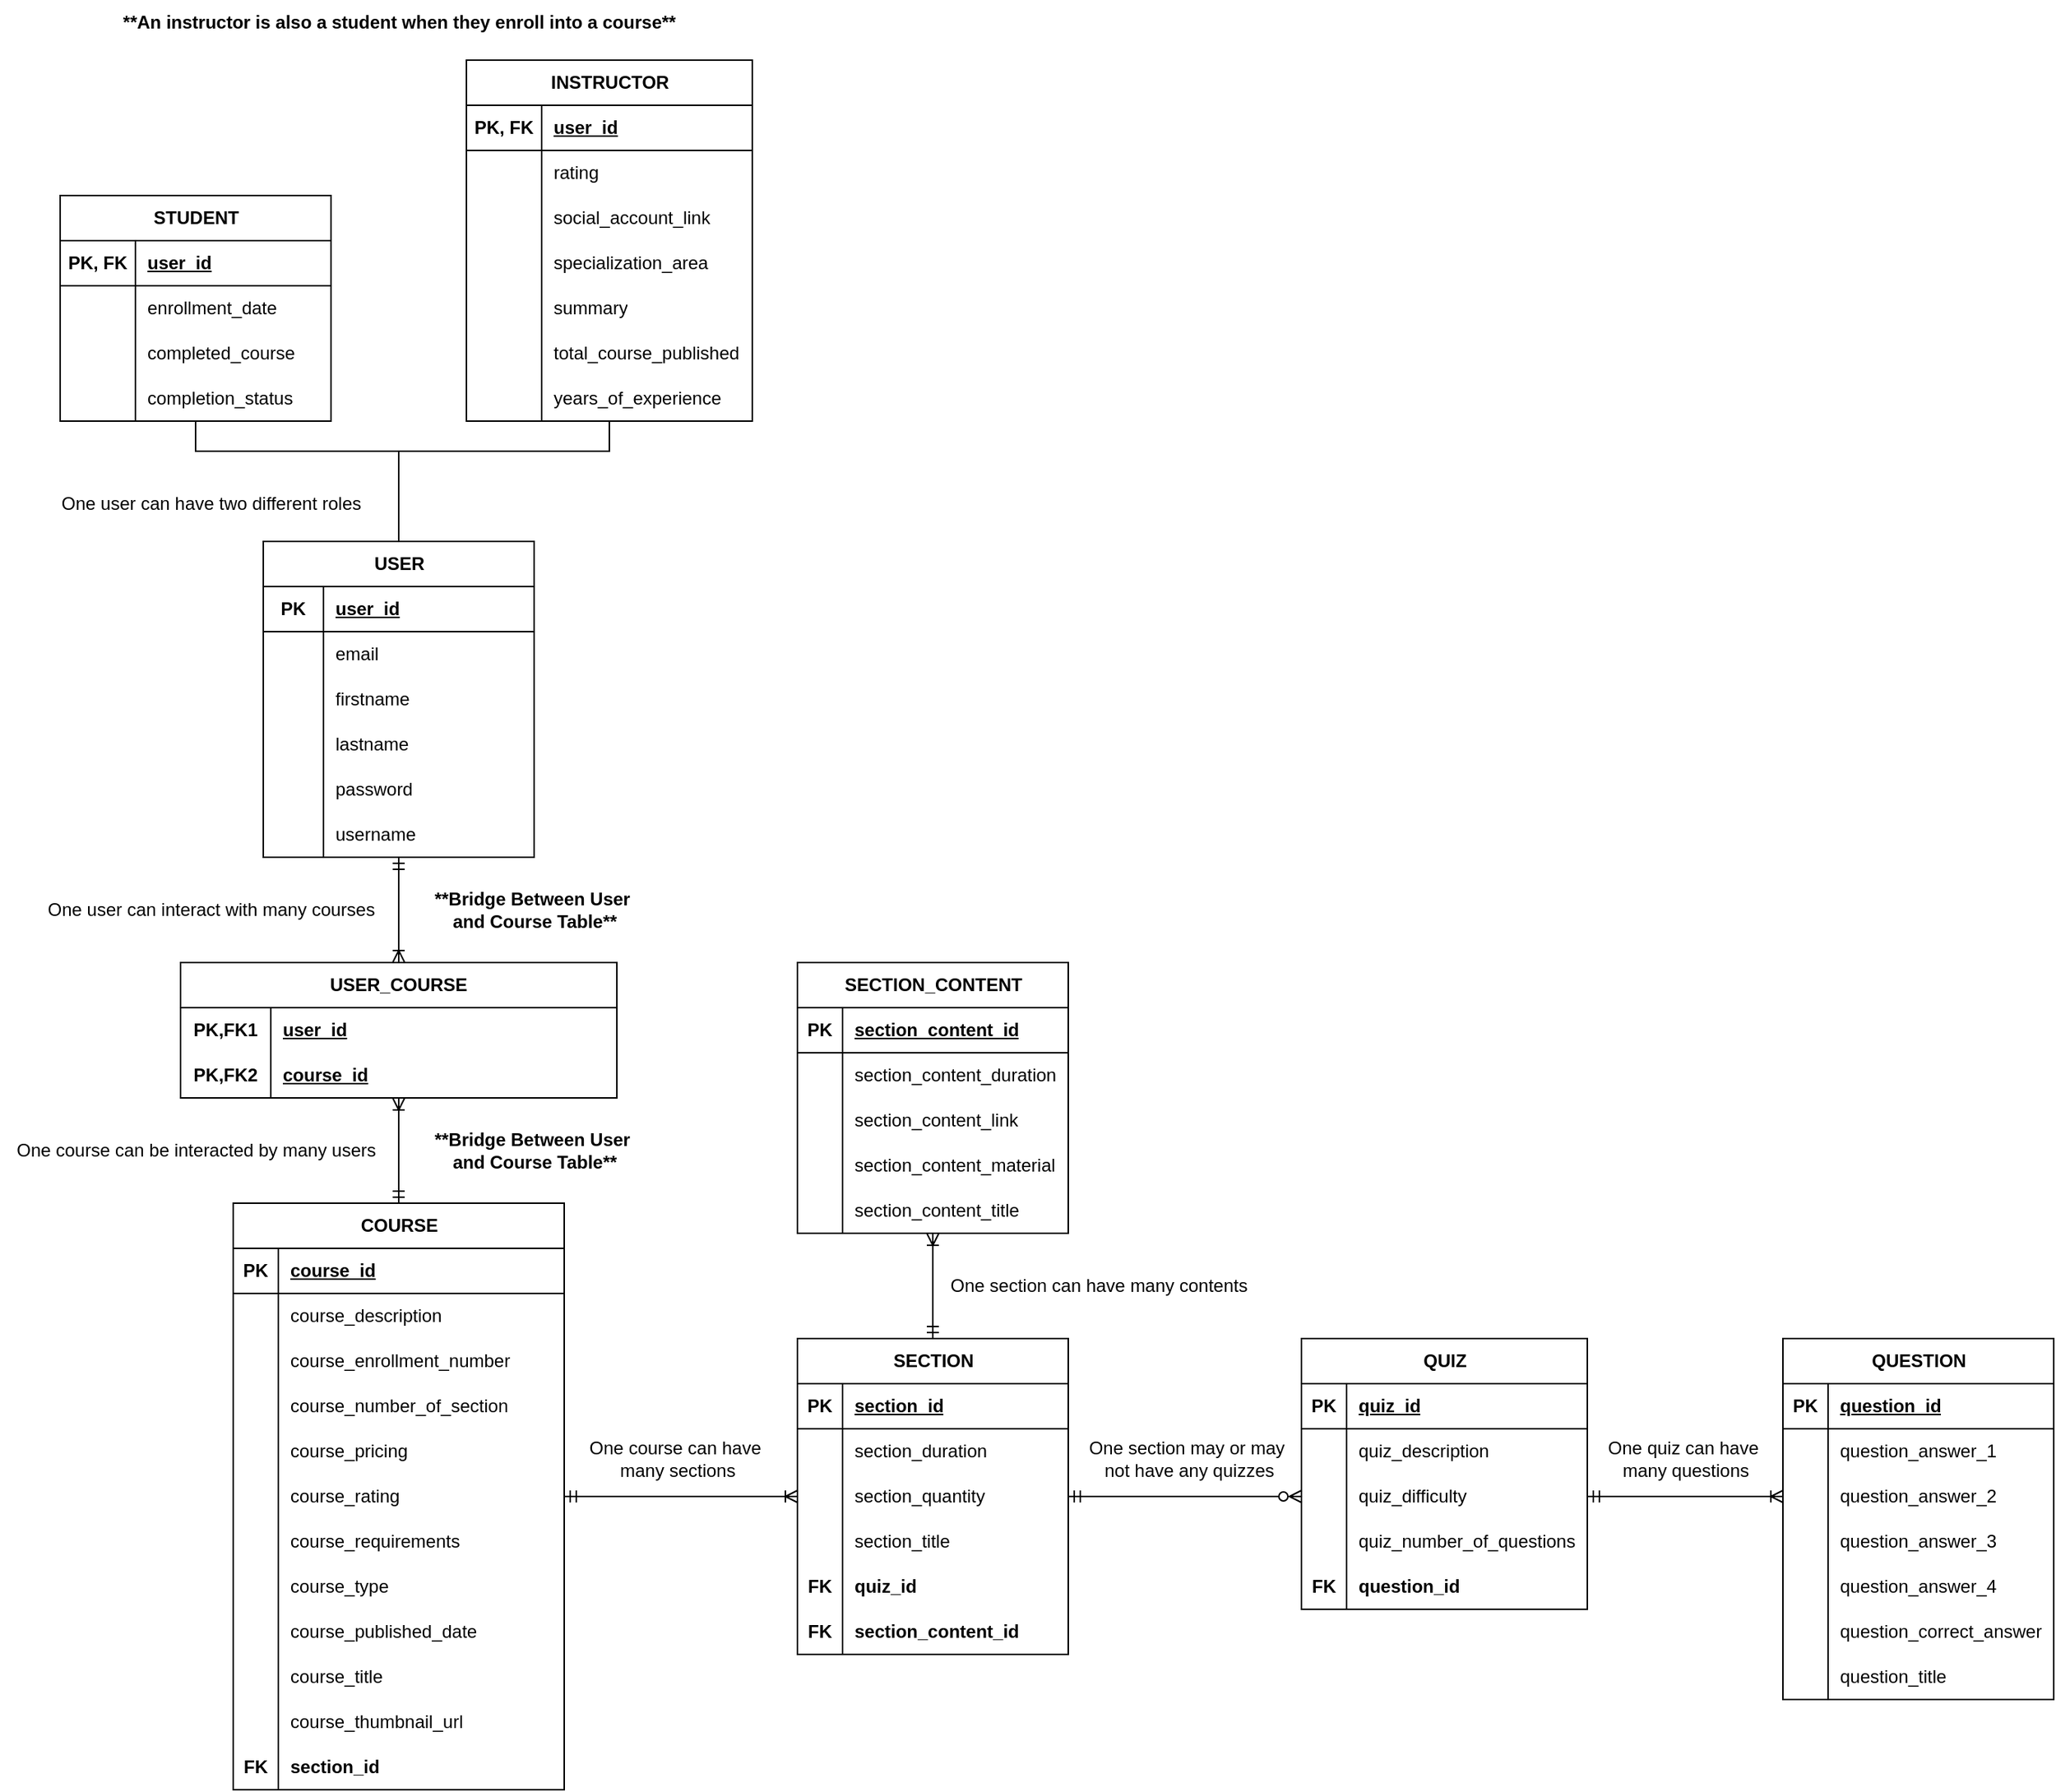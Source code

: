 <mxfile version="24.8.4">
  <diagram name="Page-1" id="KOLs817MWcSXw0xYKVYt">
    <mxGraphModel dx="1209" dy="1875" grid="1" gridSize="10" guides="1" tooltips="1" connect="1" arrows="1" fold="1" page="1" pageScale="1" pageWidth="850" pageHeight="1100" math="0" shadow="0">
      <root>
        <mxCell id="0" />
        <mxCell id="1" parent="0" />
        <mxCell id="LRKkcWjrztjvwSUyfdqS-18" style="edgeStyle=orthogonalEdgeStyle;rounded=0;orthogonalLoop=1;jettySize=auto;html=1;entryX=0.5;entryY=0;entryDx=0;entryDy=0;endArrow=ERoneToMany;endFill=0;startArrow=ERmandOne;startFill=0;" edge="1" parent="1" source="DD_v5hSctrWxpV0V2jTH-1" target="7iy-5TTpPI2PrW298bdq-41">
          <mxGeometry relative="1" as="geometry" />
        </mxCell>
        <mxCell id="DD_v5hSctrWxpV0V2jTH-1" value="USER" style="shape=table;startSize=30;container=1;collapsible=1;childLayout=tableLayout;fixedRows=1;rowLines=0;fontStyle=1;align=center;resizeLast=1;html=1;" parent="1" vertex="1">
          <mxGeometry x="325" y="-600" width="180" height="210" as="geometry" />
        </mxCell>
        <mxCell id="DD_v5hSctrWxpV0V2jTH-2" value="" style="shape=tableRow;horizontal=0;startSize=0;swimlaneHead=0;swimlaneBody=0;fillColor=none;collapsible=0;dropTarget=0;points=[[0,0.5],[1,0.5]];portConstraint=eastwest;top=0;left=0;right=0;bottom=1;" parent="DD_v5hSctrWxpV0V2jTH-1" vertex="1">
          <mxGeometry y="30" width="180" height="30" as="geometry" />
        </mxCell>
        <mxCell id="DD_v5hSctrWxpV0V2jTH-3" value="PK" style="shape=partialRectangle;connectable=0;fillColor=none;top=0;left=0;bottom=0;right=0;fontStyle=1;overflow=hidden;whiteSpace=wrap;html=1;" parent="DD_v5hSctrWxpV0V2jTH-2" vertex="1">
          <mxGeometry width="40" height="30" as="geometry">
            <mxRectangle width="40" height="30" as="alternateBounds" />
          </mxGeometry>
        </mxCell>
        <mxCell id="DD_v5hSctrWxpV0V2jTH-4" value="user_id" style="shape=partialRectangle;connectable=0;fillColor=none;top=0;left=0;bottom=0;right=0;align=left;spacingLeft=6;fontStyle=5;overflow=hidden;whiteSpace=wrap;html=1;" parent="DD_v5hSctrWxpV0V2jTH-2" vertex="1">
          <mxGeometry x="40" width="140" height="30" as="geometry">
            <mxRectangle width="140" height="30" as="alternateBounds" />
          </mxGeometry>
        </mxCell>
        <mxCell id="DD_v5hSctrWxpV0V2jTH-8" value="" style="shape=tableRow;horizontal=0;startSize=0;swimlaneHead=0;swimlaneBody=0;fillColor=none;collapsible=0;dropTarget=0;points=[[0,0.5],[1,0.5]];portConstraint=eastwest;top=0;left=0;right=0;bottom=0;" parent="DD_v5hSctrWxpV0V2jTH-1" vertex="1">
          <mxGeometry y="60" width="180" height="30" as="geometry" />
        </mxCell>
        <mxCell id="DD_v5hSctrWxpV0V2jTH-9" value="" style="shape=partialRectangle;connectable=0;fillColor=none;top=0;left=0;bottom=0;right=0;editable=1;overflow=hidden;whiteSpace=wrap;html=1;" parent="DD_v5hSctrWxpV0V2jTH-8" vertex="1">
          <mxGeometry width="40" height="30" as="geometry">
            <mxRectangle width="40" height="30" as="alternateBounds" />
          </mxGeometry>
        </mxCell>
        <mxCell id="DD_v5hSctrWxpV0V2jTH-10" value="email" style="shape=partialRectangle;connectable=0;fillColor=none;top=0;left=0;bottom=0;right=0;align=left;spacingLeft=6;overflow=hidden;whiteSpace=wrap;html=1;" parent="DD_v5hSctrWxpV0V2jTH-8" vertex="1">
          <mxGeometry x="40" width="140" height="30" as="geometry">
            <mxRectangle width="140" height="30" as="alternateBounds" />
          </mxGeometry>
        </mxCell>
        <mxCell id="LRKkcWjrztjvwSUyfdqS-4" style="shape=tableRow;horizontal=0;startSize=0;swimlaneHead=0;swimlaneBody=0;fillColor=none;collapsible=0;dropTarget=0;points=[[0,0.5],[1,0.5]];portConstraint=eastwest;top=0;left=0;right=0;bottom=0;" vertex="1" parent="DD_v5hSctrWxpV0V2jTH-1">
          <mxGeometry y="90" width="180" height="30" as="geometry" />
        </mxCell>
        <mxCell id="LRKkcWjrztjvwSUyfdqS-5" style="shape=partialRectangle;connectable=0;fillColor=none;top=0;left=0;bottom=0;right=0;editable=1;overflow=hidden;whiteSpace=wrap;html=1;" vertex="1" parent="LRKkcWjrztjvwSUyfdqS-4">
          <mxGeometry width="40" height="30" as="geometry">
            <mxRectangle width="40" height="30" as="alternateBounds" />
          </mxGeometry>
        </mxCell>
        <mxCell id="LRKkcWjrztjvwSUyfdqS-6" value="firstname" style="shape=partialRectangle;connectable=0;fillColor=none;top=0;left=0;bottom=0;right=0;align=left;spacingLeft=6;overflow=hidden;whiteSpace=wrap;html=1;" vertex="1" parent="LRKkcWjrztjvwSUyfdqS-4">
          <mxGeometry x="40" width="140" height="30" as="geometry">
            <mxRectangle width="140" height="30" as="alternateBounds" />
          </mxGeometry>
        </mxCell>
        <mxCell id="LRKkcWjrztjvwSUyfdqS-1" style="shape=tableRow;horizontal=0;startSize=0;swimlaneHead=0;swimlaneBody=0;fillColor=none;collapsible=0;dropTarget=0;points=[[0,0.5],[1,0.5]];portConstraint=eastwest;top=0;left=0;right=0;bottom=0;" vertex="1" parent="DD_v5hSctrWxpV0V2jTH-1">
          <mxGeometry y="120" width="180" height="30" as="geometry" />
        </mxCell>
        <mxCell id="LRKkcWjrztjvwSUyfdqS-2" style="shape=partialRectangle;connectable=0;fillColor=none;top=0;left=0;bottom=0;right=0;editable=1;overflow=hidden;whiteSpace=wrap;html=1;" vertex="1" parent="LRKkcWjrztjvwSUyfdqS-1">
          <mxGeometry width="40" height="30" as="geometry">
            <mxRectangle width="40" height="30" as="alternateBounds" />
          </mxGeometry>
        </mxCell>
        <mxCell id="LRKkcWjrztjvwSUyfdqS-3" value="lastname" style="shape=partialRectangle;connectable=0;fillColor=none;top=0;left=0;bottom=0;right=0;align=left;spacingLeft=6;overflow=hidden;whiteSpace=wrap;html=1;" vertex="1" parent="LRKkcWjrztjvwSUyfdqS-1">
          <mxGeometry x="40" width="140" height="30" as="geometry">
            <mxRectangle width="140" height="30" as="alternateBounds" />
          </mxGeometry>
        </mxCell>
        <mxCell id="DD_v5hSctrWxpV0V2jTH-11" value="" style="shape=tableRow;horizontal=0;startSize=0;swimlaneHead=0;swimlaneBody=0;fillColor=none;collapsible=0;dropTarget=0;points=[[0,0.5],[1,0.5]];portConstraint=eastwest;top=0;left=0;right=0;bottom=0;" parent="DD_v5hSctrWxpV0V2jTH-1" vertex="1">
          <mxGeometry y="150" width="180" height="30" as="geometry" />
        </mxCell>
        <mxCell id="DD_v5hSctrWxpV0V2jTH-12" value="" style="shape=partialRectangle;connectable=0;fillColor=none;top=0;left=0;bottom=0;right=0;editable=1;overflow=hidden;whiteSpace=wrap;html=1;" parent="DD_v5hSctrWxpV0V2jTH-11" vertex="1">
          <mxGeometry width="40" height="30" as="geometry">
            <mxRectangle width="40" height="30" as="alternateBounds" />
          </mxGeometry>
        </mxCell>
        <mxCell id="DD_v5hSctrWxpV0V2jTH-13" value="password" style="shape=partialRectangle;connectable=0;fillColor=none;top=0;left=0;bottom=0;right=0;align=left;spacingLeft=6;overflow=hidden;whiteSpace=wrap;html=1;" parent="DD_v5hSctrWxpV0V2jTH-11" vertex="1">
          <mxGeometry x="40" width="140" height="30" as="geometry">
            <mxRectangle width="140" height="30" as="alternateBounds" />
          </mxGeometry>
        </mxCell>
        <mxCell id="DD_v5hSctrWxpV0V2jTH-5" value="" style="shape=tableRow;horizontal=0;startSize=0;swimlaneHead=0;swimlaneBody=0;fillColor=none;collapsible=0;dropTarget=0;points=[[0,0.5],[1,0.5]];portConstraint=eastwest;top=0;left=0;right=0;bottom=0;" parent="DD_v5hSctrWxpV0V2jTH-1" vertex="1">
          <mxGeometry y="180" width="180" height="30" as="geometry" />
        </mxCell>
        <mxCell id="DD_v5hSctrWxpV0V2jTH-6" value="" style="shape=partialRectangle;connectable=0;fillColor=none;top=0;left=0;bottom=0;right=0;editable=1;overflow=hidden;whiteSpace=wrap;html=1;" parent="DD_v5hSctrWxpV0V2jTH-5" vertex="1">
          <mxGeometry width="40" height="30" as="geometry">
            <mxRectangle width="40" height="30" as="alternateBounds" />
          </mxGeometry>
        </mxCell>
        <mxCell id="DD_v5hSctrWxpV0V2jTH-7" value="username" style="shape=partialRectangle;connectable=0;fillColor=none;top=0;left=0;bottom=0;right=0;align=left;spacingLeft=6;overflow=hidden;whiteSpace=wrap;html=1;" parent="DD_v5hSctrWxpV0V2jTH-5" vertex="1">
          <mxGeometry x="40" width="140" height="30" as="geometry">
            <mxRectangle width="140" height="30" as="alternateBounds" />
          </mxGeometry>
        </mxCell>
        <mxCell id="DD_v5hSctrWxpV0V2jTH-57" value="COURSE" style="shape=table;startSize=30;container=1;collapsible=1;childLayout=tableLayout;fixedRows=1;rowLines=0;fontStyle=1;align=center;resizeLast=1;html=1;" parent="1" vertex="1">
          <mxGeometry x="305" y="-160" width="220" height="390" as="geometry" />
        </mxCell>
        <mxCell id="DD_v5hSctrWxpV0V2jTH-58" value="" style="shape=tableRow;horizontal=0;startSize=0;swimlaneHead=0;swimlaneBody=0;fillColor=none;collapsible=0;dropTarget=0;points=[[0,0.5],[1,0.5]];portConstraint=eastwest;top=0;left=0;right=0;bottom=1;" parent="DD_v5hSctrWxpV0V2jTH-57" vertex="1">
          <mxGeometry y="30" width="220" height="30" as="geometry" />
        </mxCell>
        <mxCell id="DD_v5hSctrWxpV0V2jTH-59" value="PK" style="shape=partialRectangle;connectable=0;fillColor=none;top=0;left=0;bottom=0;right=0;fontStyle=1;overflow=hidden;whiteSpace=wrap;html=1;" parent="DD_v5hSctrWxpV0V2jTH-58" vertex="1">
          <mxGeometry width="30" height="30" as="geometry">
            <mxRectangle width="30" height="30" as="alternateBounds" />
          </mxGeometry>
        </mxCell>
        <mxCell id="DD_v5hSctrWxpV0V2jTH-60" value="course_id" style="shape=partialRectangle;connectable=0;fillColor=none;top=0;left=0;bottom=0;right=0;align=left;spacingLeft=6;fontStyle=5;overflow=hidden;whiteSpace=wrap;html=1;" parent="DD_v5hSctrWxpV0V2jTH-58" vertex="1">
          <mxGeometry x="30" width="190" height="30" as="geometry">
            <mxRectangle width="190" height="30" as="alternateBounds" />
          </mxGeometry>
        </mxCell>
        <mxCell id="DD_v5hSctrWxpV0V2jTH-64" value="" style="shape=tableRow;horizontal=0;startSize=0;swimlaneHead=0;swimlaneBody=0;fillColor=none;collapsible=0;dropTarget=0;points=[[0,0.5],[1,0.5]];portConstraint=eastwest;top=0;left=0;right=0;bottom=0;" parent="DD_v5hSctrWxpV0V2jTH-57" vertex="1">
          <mxGeometry y="60" width="220" height="30" as="geometry" />
        </mxCell>
        <mxCell id="DD_v5hSctrWxpV0V2jTH-65" value="" style="shape=partialRectangle;connectable=0;fillColor=none;top=0;left=0;bottom=0;right=0;editable=1;overflow=hidden;whiteSpace=wrap;html=1;" parent="DD_v5hSctrWxpV0V2jTH-64" vertex="1">
          <mxGeometry width="30" height="30" as="geometry">
            <mxRectangle width="30" height="30" as="alternateBounds" />
          </mxGeometry>
        </mxCell>
        <mxCell id="DD_v5hSctrWxpV0V2jTH-66" value="course_description" style="shape=partialRectangle;connectable=0;fillColor=none;top=0;left=0;bottom=0;right=0;align=left;spacingLeft=6;overflow=hidden;whiteSpace=wrap;html=1;" parent="DD_v5hSctrWxpV0V2jTH-64" vertex="1">
          <mxGeometry x="30" width="190" height="30" as="geometry">
            <mxRectangle width="190" height="30" as="alternateBounds" />
          </mxGeometry>
        </mxCell>
        <mxCell id="7iy-5TTpPI2PrW298bdq-69" style="shape=tableRow;horizontal=0;startSize=0;swimlaneHead=0;swimlaneBody=0;fillColor=none;collapsible=0;dropTarget=0;points=[[0,0.5],[1,0.5]];portConstraint=eastwest;top=0;left=0;right=0;bottom=0;" parent="DD_v5hSctrWxpV0V2jTH-57" vertex="1">
          <mxGeometry y="90" width="220" height="30" as="geometry" />
        </mxCell>
        <mxCell id="7iy-5TTpPI2PrW298bdq-70" style="shape=partialRectangle;connectable=0;fillColor=none;top=0;left=0;bottom=0;right=0;editable=1;overflow=hidden;whiteSpace=wrap;html=1;" parent="7iy-5TTpPI2PrW298bdq-69" vertex="1">
          <mxGeometry width="30" height="30" as="geometry">
            <mxRectangle width="30" height="30" as="alternateBounds" />
          </mxGeometry>
        </mxCell>
        <mxCell id="7iy-5TTpPI2PrW298bdq-71" value="course_enrollment_number" style="shape=partialRectangle;connectable=0;fillColor=none;top=0;left=0;bottom=0;right=0;align=left;spacingLeft=6;overflow=hidden;whiteSpace=wrap;html=1;" parent="7iy-5TTpPI2PrW298bdq-69" vertex="1">
          <mxGeometry x="30" width="190" height="30" as="geometry">
            <mxRectangle width="190" height="30" as="alternateBounds" />
          </mxGeometry>
        </mxCell>
        <mxCell id="DD_v5hSctrWxpV0V2jTH-70" value="" style="shape=tableRow;horizontal=0;startSize=0;swimlaneHead=0;swimlaneBody=0;fillColor=none;collapsible=0;dropTarget=0;points=[[0,0.5],[1,0.5]];portConstraint=eastwest;top=0;left=0;right=0;bottom=0;" parent="DD_v5hSctrWxpV0V2jTH-57" vertex="1">
          <mxGeometry y="120" width="220" height="30" as="geometry" />
        </mxCell>
        <mxCell id="DD_v5hSctrWxpV0V2jTH-71" value="" style="shape=partialRectangle;connectable=0;fillColor=none;top=0;left=0;bottom=0;right=0;editable=1;overflow=hidden;whiteSpace=wrap;html=1;" parent="DD_v5hSctrWxpV0V2jTH-70" vertex="1">
          <mxGeometry width="30" height="30" as="geometry">
            <mxRectangle width="30" height="30" as="alternateBounds" />
          </mxGeometry>
        </mxCell>
        <mxCell id="DD_v5hSctrWxpV0V2jTH-72" value="course_number_of_section" style="shape=partialRectangle;connectable=0;fillColor=none;top=0;left=0;bottom=0;right=0;align=left;spacingLeft=6;overflow=hidden;whiteSpace=wrap;html=1;" parent="DD_v5hSctrWxpV0V2jTH-70" vertex="1">
          <mxGeometry x="30" width="190" height="30" as="geometry">
            <mxRectangle width="190" height="30" as="alternateBounds" />
          </mxGeometry>
        </mxCell>
        <mxCell id="LRKkcWjrztjvwSUyfdqS-13" style="shape=tableRow;horizontal=0;startSize=0;swimlaneHead=0;swimlaneBody=0;fillColor=none;collapsible=0;dropTarget=0;points=[[0,0.5],[1,0.5]];portConstraint=eastwest;top=0;left=0;right=0;bottom=0;" vertex="1" parent="DD_v5hSctrWxpV0V2jTH-57">
          <mxGeometry y="150" width="220" height="30" as="geometry" />
        </mxCell>
        <mxCell id="LRKkcWjrztjvwSUyfdqS-14" style="shape=partialRectangle;connectable=0;fillColor=none;top=0;left=0;bottom=0;right=0;editable=1;overflow=hidden;whiteSpace=wrap;html=1;" vertex="1" parent="LRKkcWjrztjvwSUyfdqS-13">
          <mxGeometry width="30" height="30" as="geometry">
            <mxRectangle width="30" height="30" as="alternateBounds" />
          </mxGeometry>
        </mxCell>
        <mxCell id="LRKkcWjrztjvwSUyfdqS-15" value="course_pricing" style="shape=partialRectangle;connectable=0;fillColor=none;top=0;left=0;bottom=0;right=0;align=left;spacingLeft=6;overflow=hidden;whiteSpace=wrap;html=1;" vertex="1" parent="LRKkcWjrztjvwSUyfdqS-13">
          <mxGeometry x="30" width="190" height="30" as="geometry">
            <mxRectangle width="190" height="30" as="alternateBounds" />
          </mxGeometry>
        </mxCell>
        <mxCell id="7iy-5TTpPI2PrW298bdq-66" style="shape=tableRow;horizontal=0;startSize=0;swimlaneHead=0;swimlaneBody=0;fillColor=none;collapsible=0;dropTarget=0;points=[[0,0.5],[1,0.5]];portConstraint=eastwest;top=0;left=0;right=0;bottom=0;" parent="DD_v5hSctrWxpV0V2jTH-57" vertex="1">
          <mxGeometry y="180" width="220" height="30" as="geometry" />
        </mxCell>
        <mxCell id="7iy-5TTpPI2PrW298bdq-67" style="shape=partialRectangle;connectable=0;fillColor=none;top=0;left=0;bottom=0;right=0;editable=1;overflow=hidden;whiteSpace=wrap;html=1;" parent="7iy-5TTpPI2PrW298bdq-66" vertex="1">
          <mxGeometry width="30" height="30" as="geometry">
            <mxRectangle width="30" height="30" as="alternateBounds" />
          </mxGeometry>
        </mxCell>
        <mxCell id="7iy-5TTpPI2PrW298bdq-68" value="course_rating" style="shape=partialRectangle;connectable=0;fillColor=none;top=0;left=0;bottom=0;right=0;align=left;spacingLeft=6;overflow=hidden;whiteSpace=wrap;html=1;" parent="7iy-5TTpPI2PrW298bdq-66" vertex="1">
          <mxGeometry x="30" width="190" height="30" as="geometry">
            <mxRectangle width="190" height="30" as="alternateBounds" />
          </mxGeometry>
        </mxCell>
        <mxCell id="DD_v5hSctrWxpV0V2jTH-76" value="" style="shape=tableRow;horizontal=0;startSize=0;swimlaneHead=0;swimlaneBody=0;fillColor=none;collapsible=0;dropTarget=0;points=[[0,0.5],[1,0.5]];portConstraint=eastwest;top=0;left=0;right=0;bottom=0;" parent="DD_v5hSctrWxpV0V2jTH-57" vertex="1">
          <mxGeometry y="210" width="220" height="30" as="geometry" />
        </mxCell>
        <mxCell id="DD_v5hSctrWxpV0V2jTH-77" value="" style="shape=partialRectangle;connectable=0;fillColor=none;top=0;left=0;bottom=0;right=0;editable=1;overflow=hidden;whiteSpace=wrap;html=1;" parent="DD_v5hSctrWxpV0V2jTH-76" vertex="1">
          <mxGeometry width="30" height="30" as="geometry">
            <mxRectangle width="30" height="30" as="alternateBounds" />
          </mxGeometry>
        </mxCell>
        <mxCell id="DD_v5hSctrWxpV0V2jTH-78" value="course_requirements" style="shape=partialRectangle;connectable=0;fillColor=none;top=0;left=0;bottom=0;right=0;align=left;spacingLeft=6;overflow=hidden;whiteSpace=wrap;html=1;" parent="DD_v5hSctrWxpV0V2jTH-76" vertex="1">
          <mxGeometry x="30" width="190" height="30" as="geometry">
            <mxRectangle width="190" height="30" as="alternateBounds" />
          </mxGeometry>
        </mxCell>
        <mxCell id="DD_v5hSctrWxpV0V2jTH-67" value="" style="shape=tableRow;horizontal=0;startSize=0;swimlaneHead=0;swimlaneBody=0;fillColor=none;collapsible=0;dropTarget=0;points=[[0,0.5],[1,0.5]];portConstraint=eastwest;top=0;left=0;right=0;bottom=0;" parent="DD_v5hSctrWxpV0V2jTH-57" vertex="1">
          <mxGeometry y="240" width="220" height="30" as="geometry" />
        </mxCell>
        <mxCell id="DD_v5hSctrWxpV0V2jTH-68" value="" style="shape=partialRectangle;connectable=0;fillColor=none;top=0;left=0;bottom=0;right=0;editable=1;overflow=hidden;whiteSpace=wrap;html=1;" parent="DD_v5hSctrWxpV0V2jTH-67" vertex="1">
          <mxGeometry width="30" height="30" as="geometry">
            <mxRectangle width="30" height="30" as="alternateBounds" />
          </mxGeometry>
        </mxCell>
        <mxCell id="DD_v5hSctrWxpV0V2jTH-69" value="course_type" style="shape=partialRectangle;connectable=0;fillColor=none;top=0;left=0;bottom=0;right=0;align=left;spacingLeft=6;overflow=hidden;whiteSpace=wrap;html=1;" parent="DD_v5hSctrWxpV0V2jTH-67" vertex="1">
          <mxGeometry x="30" width="190" height="30" as="geometry">
            <mxRectangle width="190" height="30" as="alternateBounds" />
          </mxGeometry>
        </mxCell>
        <mxCell id="LRKkcWjrztjvwSUyfdqS-10" style="shape=tableRow;horizontal=0;startSize=0;swimlaneHead=0;swimlaneBody=0;fillColor=none;collapsible=0;dropTarget=0;points=[[0,0.5],[1,0.5]];portConstraint=eastwest;top=0;left=0;right=0;bottom=0;" vertex="1" parent="DD_v5hSctrWxpV0V2jTH-57">
          <mxGeometry y="270" width="220" height="30" as="geometry" />
        </mxCell>
        <mxCell id="LRKkcWjrztjvwSUyfdqS-11" style="shape=partialRectangle;connectable=0;fillColor=none;top=0;left=0;bottom=0;right=0;editable=1;overflow=hidden;whiteSpace=wrap;html=1;" vertex="1" parent="LRKkcWjrztjvwSUyfdqS-10">
          <mxGeometry width="30" height="30" as="geometry">
            <mxRectangle width="30" height="30" as="alternateBounds" />
          </mxGeometry>
        </mxCell>
        <mxCell id="LRKkcWjrztjvwSUyfdqS-12" value="course_published_date" style="shape=partialRectangle;connectable=0;fillColor=none;top=0;left=0;bottom=0;right=0;align=left;spacingLeft=6;overflow=hidden;whiteSpace=wrap;html=1;" vertex="1" parent="LRKkcWjrztjvwSUyfdqS-10">
          <mxGeometry x="30" width="190" height="30" as="geometry">
            <mxRectangle width="190" height="30" as="alternateBounds" />
          </mxGeometry>
        </mxCell>
        <mxCell id="DD_v5hSctrWxpV0V2jTH-61" value="" style="shape=tableRow;horizontal=0;startSize=0;swimlaneHead=0;swimlaneBody=0;fillColor=none;collapsible=0;dropTarget=0;points=[[0,0.5],[1,0.5]];portConstraint=eastwest;top=0;left=0;right=0;bottom=0;" parent="DD_v5hSctrWxpV0V2jTH-57" vertex="1">
          <mxGeometry y="300" width="220" height="30" as="geometry" />
        </mxCell>
        <mxCell id="DD_v5hSctrWxpV0V2jTH-62" value="" style="shape=partialRectangle;connectable=0;fillColor=none;top=0;left=0;bottom=0;right=0;editable=1;overflow=hidden;whiteSpace=wrap;html=1;" parent="DD_v5hSctrWxpV0V2jTH-61" vertex="1">
          <mxGeometry width="30" height="30" as="geometry">
            <mxRectangle width="30" height="30" as="alternateBounds" />
          </mxGeometry>
        </mxCell>
        <mxCell id="DD_v5hSctrWxpV0V2jTH-63" value="course_title" style="shape=partialRectangle;connectable=0;fillColor=none;top=0;left=0;bottom=0;right=0;align=left;spacingLeft=6;overflow=hidden;whiteSpace=wrap;html=1;" parent="DD_v5hSctrWxpV0V2jTH-61" vertex="1">
          <mxGeometry x="30" width="190" height="30" as="geometry">
            <mxRectangle width="190" height="30" as="alternateBounds" />
          </mxGeometry>
        </mxCell>
        <mxCell id="LRKkcWjrztjvwSUyfdqS-7" style="shape=tableRow;horizontal=0;startSize=0;swimlaneHead=0;swimlaneBody=0;fillColor=none;collapsible=0;dropTarget=0;points=[[0,0.5],[1,0.5]];portConstraint=eastwest;top=0;left=0;right=0;bottom=0;" vertex="1" parent="DD_v5hSctrWxpV0V2jTH-57">
          <mxGeometry y="330" width="220" height="30" as="geometry" />
        </mxCell>
        <mxCell id="LRKkcWjrztjvwSUyfdqS-8" style="shape=partialRectangle;connectable=0;fillColor=none;top=0;left=0;bottom=0;right=0;editable=1;overflow=hidden;whiteSpace=wrap;html=1;" vertex="1" parent="LRKkcWjrztjvwSUyfdqS-7">
          <mxGeometry width="30" height="30" as="geometry">
            <mxRectangle width="30" height="30" as="alternateBounds" />
          </mxGeometry>
        </mxCell>
        <mxCell id="LRKkcWjrztjvwSUyfdqS-9" value="course_thumbnail_url" style="shape=partialRectangle;connectable=0;fillColor=none;top=0;left=0;bottom=0;right=0;align=left;spacingLeft=6;overflow=hidden;whiteSpace=wrap;html=1;" vertex="1" parent="LRKkcWjrztjvwSUyfdqS-7">
          <mxGeometry x="30" width="190" height="30" as="geometry">
            <mxRectangle width="190" height="30" as="alternateBounds" />
          </mxGeometry>
        </mxCell>
        <mxCell id="ZtwqLqBGAk3Aj0JK6Pse-330" style="shape=tableRow;horizontal=0;startSize=0;swimlaneHead=0;swimlaneBody=0;fillColor=none;collapsible=0;dropTarget=0;points=[[0,0.5],[1,0.5]];portConstraint=eastwest;top=0;left=0;right=0;bottom=0;" parent="DD_v5hSctrWxpV0V2jTH-57" vertex="1">
          <mxGeometry y="360" width="220" height="30" as="geometry" />
        </mxCell>
        <mxCell id="ZtwqLqBGAk3Aj0JK6Pse-331" value="&lt;b&gt;FK&lt;/b&gt;" style="shape=partialRectangle;connectable=0;fillColor=none;top=0;left=0;bottom=0;right=0;editable=1;overflow=hidden;whiteSpace=wrap;html=1;" parent="ZtwqLqBGAk3Aj0JK6Pse-330" vertex="1">
          <mxGeometry width="30" height="30" as="geometry">
            <mxRectangle width="30" height="30" as="alternateBounds" />
          </mxGeometry>
        </mxCell>
        <mxCell id="ZtwqLqBGAk3Aj0JK6Pse-332" value="&lt;b&gt;section_id&lt;/b&gt;" style="shape=partialRectangle;connectable=0;fillColor=none;top=0;left=0;bottom=0;right=0;align=left;spacingLeft=6;overflow=hidden;whiteSpace=wrap;html=1;" parent="ZtwqLqBGAk3Aj0JK6Pse-330" vertex="1">
          <mxGeometry x="30" width="190" height="30" as="geometry">
            <mxRectangle width="190" height="30" as="alternateBounds" />
          </mxGeometry>
        </mxCell>
        <mxCell id="DD_v5hSctrWxpV0V2jTH-93" value="QUIZ" style="shape=table;startSize=30;container=1;collapsible=1;childLayout=tableLayout;fixedRows=1;rowLines=0;fontStyle=1;align=center;resizeLast=1;html=1;" parent="1" vertex="1">
          <mxGeometry x="1015" y="-70" width="190" height="180" as="geometry" />
        </mxCell>
        <mxCell id="DD_v5hSctrWxpV0V2jTH-94" value="" style="shape=tableRow;horizontal=0;startSize=0;swimlaneHead=0;swimlaneBody=0;fillColor=none;collapsible=0;dropTarget=0;points=[[0,0.5],[1,0.5]];portConstraint=eastwest;top=0;left=0;right=0;bottom=1;" parent="DD_v5hSctrWxpV0V2jTH-93" vertex="1">
          <mxGeometry y="30" width="190" height="30" as="geometry" />
        </mxCell>
        <mxCell id="DD_v5hSctrWxpV0V2jTH-95" value="PK" style="shape=partialRectangle;connectable=0;fillColor=none;top=0;left=0;bottom=0;right=0;fontStyle=1;overflow=hidden;whiteSpace=wrap;html=1;" parent="DD_v5hSctrWxpV0V2jTH-94" vertex="1">
          <mxGeometry width="30" height="30" as="geometry">
            <mxRectangle width="30" height="30" as="alternateBounds" />
          </mxGeometry>
        </mxCell>
        <mxCell id="DD_v5hSctrWxpV0V2jTH-96" value="quiz_id" style="shape=partialRectangle;connectable=0;fillColor=none;top=0;left=0;bottom=0;right=0;align=left;spacingLeft=6;fontStyle=5;overflow=hidden;whiteSpace=wrap;html=1;" parent="DD_v5hSctrWxpV0V2jTH-94" vertex="1">
          <mxGeometry x="30" width="160" height="30" as="geometry">
            <mxRectangle width="160" height="30" as="alternateBounds" />
          </mxGeometry>
        </mxCell>
        <mxCell id="DD_v5hSctrWxpV0V2jTH-97" value="" style="shape=tableRow;horizontal=0;startSize=0;swimlaneHead=0;swimlaneBody=0;fillColor=none;collapsible=0;dropTarget=0;points=[[0,0.5],[1,0.5]];portConstraint=eastwest;top=0;left=0;right=0;bottom=0;" parent="DD_v5hSctrWxpV0V2jTH-93" vertex="1">
          <mxGeometry y="60" width="190" height="30" as="geometry" />
        </mxCell>
        <mxCell id="DD_v5hSctrWxpV0V2jTH-98" value="" style="shape=partialRectangle;connectable=0;fillColor=none;top=0;left=0;bottom=0;right=0;editable=1;overflow=hidden;whiteSpace=wrap;html=1;" parent="DD_v5hSctrWxpV0V2jTH-97" vertex="1">
          <mxGeometry width="30" height="30" as="geometry">
            <mxRectangle width="30" height="30" as="alternateBounds" />
          </mxGeometry>
        </mxCell>
        <mxCell id="DD_v5hSctrWxpV0V2jTH-99" value="quiz_description" style="shape=partialRectangle;connectable=0;fillColor=none;top=0;left=0;bottom=0;right=0;align=left;spacingLeft=6;overflow=hidden;whiteSpace=wrap;html=1;" parent="DD_v5hSctrWxpV0V2jTH-97" vertex="1">
          <mxGeometry x="30" width="160" height="30" as="geometry">
            <mxRectangle width="160" height="30" as="alternateBounds" />
          </mxGeometry>
        </mxCell>
        <mxCell id="DD_v5hSctrWxpV0V2jTH-103" value="" style="shape=tableRow;horizontal=0;startSize=0;swimlaneHead=0;swimlaneBody=0;fillColor=none;collapsible=0;dropTarget=0;points=[[0,0.5],[1,0.5]];portConstraint=eastwest;top=0;left=0;right=0;bottom=0;" parent="DD_v5hSctrWxpV0V2jTH-93" vertex="1">
          <mxGeometry y="90" width="190" height="30" as="geometry" />
        </mxCell>
        <mxCell id="DD_v5hSctrWxpV0V2jTH-104" value="" style="shape=partialRectangle;connectable=0;fillColor=none;top=0;left=0;bottom=0;right=0;editable=1;overflow=hidden;whiteSpace=wrap;html=1;" parent="DD_v5hSctrWxpV0V2jTH-103" vertex="1">
          <mxGeometry width="30" height="30" as="geometry">
            <mxRectangle width="30" height="30" as="alternateBounds" />
          </mxGeometry>
        </mxCell>
        <mxCell id="DD_v5hSctrWxpV0V2jTH-105" value="quiz_difficulty" style="shape=partialRectangle;connectable=0;fillColor=none;top=0;left=0;bottom=0;right=0;align=left;spacingLeft=6;overflow=hidden;whiteSpace=wrap;html=1;" parent="DD_v5hSctrWxpV0V2jTH-103" vertex="1">
          <mxGeometry x="30" width="160" height="30" as="geometry">
            <mxRectangle width="160" height="30" as="alternateBounds" />
          </mxGeometry>
        </mxCell>
        <mxCell id="DD_v5hSctrWxpV0V2jTH-100" value="" style="shape=tableRow;horizontal=0;startSize=0;swimlaneHead=0;swimlaneBody=0;fillColor=none;collapsible=0;dropTarget=0;points=[[0,0.5],[1,0.5]];portConstraint=eastwest;top=0;left=0;right=0;bottom=0;" parent="DD_v5hSctrWxpV0V2jTH-93" vertex="1">
          <mxGeometry y="120" width="190" height="30" as="geometry" />
        </mxCell>
        <mxCell id="DD_v5hSctrWxpV0V2jTH-101" value="" style="shape=partialRectangle;connectable=0;fillColor=none;top=0;left=0;bottom=0;right=0;editable=1;overflow=hidden;whiteSpace=wrap;html=1;" parent="DD_v5hSctrWxpV0V2jTH-100" vertex="1">
          <mxGeometry width="30" height="30" as="geometry">
            <mxRectangle width="30" height="30" as="alternateBounds" />
          </mxGeometry>
        </mxCell>
        <mxCell id="DD_v5hSctrWxpV0V2jTH-102" value="quiz_number_of_questions" style="shape=partialRectangle;connectable=0;fillColor=none;top=0;left=0;bottom=0;right=0;align=left;spacingLeft=6;overflow=hidden;whiteSpace=wrap;html=1;" parent="DD_v5hSctrWxpV0V2jTH-100" vertex="1">
          <mxGeometry x="30" width="160" height="30" as="geometry">
            <mxRectangle width="160" height="30" as="alternateBounds" />
          </mxGeometry>
        </mxCell>
        <mxCell id="ZtwqLqBGAk3Aj0JK6Pse-345" value="" style="shape=tableRow;horizontal=0;startSize=0;swimlaneHead=0;swimlaneBody=0;fillColor=none;collapsible=0;dropTarget=0;points=[[0,0.5],[1,0.5]];portConstraint=eastwest;top=0;left=0;right=0;bottom=0;" parent="DD_v5hSctrWxpV0V2jTH-93" vertex="1">
          <mxGeometry y="150" width="190" height="30" as="geometry" />
        </mxCell>
        <mxCell id="ZtwqLqBGAk3Aj0JK6Pse-346" value="&lt;b&gt;FK&lt;/b&gt;" style="shape=partialRectangle;connectable=0;fillColor=none;top=0;left=0;bottom=0;right=0;editable=1;overflow=hidden;whiteSpace=wrap;html=1;" parent="ZtwqLqBGAk3Aj0JK6Pse-345" vertex="1">
          <mxGeometry width="30" height="30" as="geometry">
            <mxRectangle width="30" height="30" as="alternateBounds" />
          </mxGeometry>
        </mxCell>
        <mxCell id="ZtwqLqBGAk3Aj0JK6Pse-347" value="&lt;b&gt;question_id&lt;/b&gt;" style="shape=partialRectangle;connectable=0;fillColor=none;top=0;left=0;bottom=0;right=0;align=left;spacingLeft=6;overflow=hidden;whiteSpace=wrap;html=1;" parent="ZtwqLqBGAk3Aj0JK6Pse-345" vertex="1">
          <mxGeometry x="30" width="160" height="30" as="geometry">
            <mxRectangle width="160" height="30" as="alternateBounds" />
          </mxGeometry>
        </mxCell>
        <mxCell id="DD_v5hSctrWxpV0V2jTH-106" value="QUESTION" style="shape=table;startSize=30;container=1;collapsible=1;childLayout=tableLayout;fixedRows=1;rowLines=0;fontStyle=1;align=center;resizeLast=1;html=1;" parent="1" vertex="1">
          <mxGeometry x="1335" y="-70" width="180" height="240" as="geometry" />
        </mxCell>
        <mxCell id="DD_v5hSctrWxpV0V2jTH-107" value="" style="shape=tableRow;horizontal=0;startSize=0;swimlaneHead=0;swimlaneBody=0;fillColor=none;collapsible=0;dropTarget=0;points=[[0,0.5],[1,0.5]];portConstraint=eastwest;top=0;left=0;right=0;bottom=1;" parent="DD_v5hSctrWxpV0V2jTH-106" vertex="1">
          <mxGeometry y="30" width="180" height="30" as="geometry" />
        </mxCell>
        <mxCell id="DD_v5hSctrWxpV0V2jTH-108" value="PK" style="shape=partialRectangle;connectable=0;fillColor=none;top=0;left=0;bottom=0;right=0;fontStyle=1;overflow=hidden;whiteSpace=wrap;html=1;" parent="DD_v5hSctrWxpV0V2jTH-107" vertex="1">
          <mxGeometry width="30" height="30" as="geometry">
            <mxRectangle width="30" height="30" as="alternateBounds" />
          </mxGeometry>
        </mxCell>
        <mxCell id="DD_v5hSctrWxpV0V2jTH-109" value="question_id" style="shape=partialRectangle;connectable=0;fillColor=none;top=0;left=0;bottom=0;right=0;align=left;spacingLeft=6;fontStyle=5;overflow=hidden;whiteSpace=wrap;html=1;" parent="DD_v5hSctrWxpV0V2jTH-107" vertex="1">
          <mxGeometry x="30" width="150" height="30" as="geometry">
            <mxRectangle width="150" height="30" as="alternateBounds" />
          </mxGeometry>
        </mxCell>
        <mxCell id="DD_v5hSctrWxpV0V2jTH-113" value="" style="shape=tableRow;horizontal=0;startSize=0;swimlaneHead=0;swimlaneBody=0;fillColor=none;collapsible=0;dropTarget=0;points=[[0,0.5],[1,0.5]];portConstraint=eastwest;top=0;left=0;right=0;bottom=0;" parent="DD_v5hSctrWxpV0V2jTH-106" vertex="1">
          <mxGeometry y="60" width="180" height="30" as="geometry" />
        </mxCell>
        <mxCell id="DD_v5hSctrWxpV0V2jTH-114" value="" style="shape=partialRectangle;connectable=0;fillColor=none;top=0;left=0;bottom=0;right=0;editable=1;overflow=hidden;whiteSpace=wrap;html=1;" parent="DD_v5hSctrWxpV0V2jTH-113" vertex="1">
          <mxGeometry width="30" height="30" as="geometry">
            <mxRectangle width="30" height="30" as="alternateBounds" />
          </mxGeometry>
        </mxCell>
        <mxCell id="DD_v5hSctrWxpV0V2jTH-115" value="question_answer_1" style="shape=partialRectangle;connectable=0;fillColor=none;top=0;left=0;bottom=0;right=0;align=left;spacingLeft=6;overflow=hidden;whiteSpace=wrap;html=1;" parent="DD_v5hSctrWxpV0V2jTH-113" vertex="1">
          <mxGeometry x="30" width="150" height="30" as="geometry">
            <mxRectangle width="150" height="30" as="alternateBounds" />
          </mxGeometry>
        </mxCell>
        <mxCell id="DD_v5hSctrWxpV0V2jTH-116" value="" style="shape=tableRow;horizontal=0;startSize=0;swimlaneHead=0;swimlaneBody=0;fillColor=none;collapsible=0;dropTarget=0;points=[[0,0.5],[1,0.5]];portConstraint=eastwest;top=0;left=0;right=0;bottom=0;" parent="DD_v5hSctrWxpV0V2jTH-106" vertex="1">
          <mxGeometry y="90" width="180" height="30" as="geometry" />
        </mxCell>
        <mxCell id="DD_v5hSctrWxpV0V2jTH-117" value="" style="shape=partialRectangle;connectable=0;fillColor=none;top=0;left=0;bottom=0;right=0;editable=1;overflow=hidden;whiteSpace=wrap;html=1;" parent="DD_v5hSctrWxpV0V2jTH-116" vertex="1">
          <mxGeometry width="30" height="30" as="geometry">
            <mxRectangle width="30" height="30" as="alternateBounds" />
          </mxGeometry>
        </mxCell>
        <mxCell id="DD_v5hSctrWxpV0V2jTH-118" value="question_answer_2" style="shape=partialRectangle;connectable=0;fillColor=none;top=0;left=0;bottom=0;right=0;align=left;spacingLeft=6;overflow=hidden;whiteSpace=wrap;html=1;" parent="DD_v5hSctrWxpV0V2jTH-116" vertex="1">
          <mxGeometry x="30" width="150" height="30" as="geometry">
            <mxRectangle width="150" height="30" as="alternateBounds" />
          </mxGeometry>
        </mxCell>
        <mxCell id="DD_v5hSctrWxpV0V2jTH-119" value="" style="shape=tableRow;horizontal=0;startSize=0;swimlaneHead=0;swimlaneBody=0;fillColor=none;collapsible=0;dropTarget=0;points=[[0,0.5],[1,0.5]];portConstraint=eastwest;top=0;left=0;right=0;bottom=0;" parent="DD_v5hSctrWxpV0V2jTH-106" vertex="1">
          <mxGeometry y="120" width="180" height="30" as="geometry" />
        </mxCell>
        <mxCell id="DD_v5hSctrWxpV0V2jTH-120" value="" style="shape=partialRectangle;connectable=0;fillColor=none;top=0;left=0;bottom=0;right=0;editable=1;overflow=hidden;whiteSpace=wrap;html=1;" parent="DD_v5hSctrWxpV0V2jTH-119" vertex="1">
          <mxGeometry width="30" height="30" as="geometry">
            <mxRectangle width="30" height="30" as="alternateBounds" />
          </mxGeometry>
        </mxCell>
        <mxCell id="DD_v5hSctrWxpV0V2jTH-121" value="question_answer_3" style="shape=partialRectangle;connectable=0;fillColor=none;top=0;left=0;bottom=0;right=0;align=left;spacingLeft=6;overflow=hidden;whiteSpace=wrap;html=1;" parent="DD_v5hSctrWxpV0V2jTH-119" vertex="1">
          <mxGeometry x="30" width="150" height="30" as="geometry">
            <mxRectangle width="150" height="30" as="alternateBounds" />
          </mxGeometry>
        </mxCell>
        <mxCell id="DD_v5hSctrWxpV0V2jTH-122" value="" style="shape=tableRow;horizontal=0;startSize=0;swimlaneHead=0;swimlaneBody=0;fillColor=none;collapsible=0;dropTarget=0;points=[[0,0.5],[1,0.5]];portConstraint=eastwest;top=0;left=0;right=0;bottom=0;" parent="DD_v5hSctrWxpV0V2jTH-106" vertex="1">
          <mxGeometry y="150" width="180" height="30" as="geometry" />
        </mxCell>
        <mxCell id="DD_v5hSctrWxpV0V2jTH-123" value="" style="shape=partialRectangle;connectable=0;fillColor=none;top=0;left=0;bottom=0;right=0;editable=1;overflow=hidden;whiteSpace=wrap;html=1;" parent="DD_v5hSctrWxpV0V2jTH-122" vertex="1">
          <mxGeometry width="30" height="30" as="geometry">
            <mxRectangle width="30" height="30" as="alternateBounds" />
          </mxGeometry>
        </mxCell>
        <mxCell id="DD_v5hSctrWxpV0V2jTH-124" value="question_answer_4" style="shape=partialRectangle;connectable=0;fillColor=none;top=0;left=0;bottom=0;right=0;align=left;spacingLeft=6;overflow=hidden;whiteSpace=wrap;html=1;" parent="DD_v5hSctrWxpV0V2jTH-122" vertex="1">
          <mxGeometry x="30" width="150" height="30" as="geometry">
            <mxRectangle width="150" height="30" as="alternateBounds" />
          </mxGeometry>
        </mxCell>
        <mxCell id="DD_v5hSctrWxpV0V2jTH-125" value="" style="shape=tableRow;horizontal=0;startSize=0;swimlaneHead=0;swimlaneBody=0;fillColor=none;collapsible=0;dropTarget=0;points=[[0,0.5],[1,0.5]];portConstraint=eastwest;top=0;left=0;right=0;bottom=0;" parent="DD_v5hSctrWxpV0V2jTH-106" vertex="1">
          <mxGeometry y="180" width="180" height="30" as="geometry" />
        </mxCell>
        <mxCell id="DD_v5hSctrWxpV0V2jTH-126" value="" style="shape=partialRectangle;connectable=0;fillColor=none;top=0;left=0;bottom=0;right=0;editable=1;overflow=hidden;whiteSpace=wrap;html=1;" parent="DD_v5hSctrWxpV0V2jTH-125" vertex="1">
          <mxGeometry width="30" height="30" as="geometry">
            <mxRectangle width="30" height="30" as="alternateBounds" />
          </mxGeometry>
        </mxCell>
        <mxCell id="DD_v5hSctrWxpV0V2jTH-127" value="question_correct_answer" style="shape=partialRectangle;connectable=0;fillColor=none;top=0;left=0;bottom=0;right=0;align=left;spacingLeft=6;overflow=hidden;whiteSpace=wrap;html=1;" parent="DD_v5hSctrWxpV0V2jTH-125" vertex="1">
          <mxGeometry x="30" width="150" height="30" as="geometry">
            <mxRectangle width="150" height="30" as="alternateBounds" />
          </mxGeometry>
        </mxCell>
        <mxCell id="DD_v5hSctrWxpV0V2jTH-110" value="" style="shape=tableRow;horizontal=0;startSize=0;swimlaneHead=0;swimlaneBody=0;fillColor=none;collapsible=0;dropTarget=0;points=[[0,0.5],[1,0.5]];portConstraint=eastwest;top=0;left=0;right=0;bottom=0;" parent="DD_v5hSctrWxpV0V2jTH-106" vertex="1">
          <mxGeometry y="210" width="180" height="30" as="geometry" />
        </mxCell>
        <mxCell id="DD_v5hSctrWxpV0V2jTH-111" value="" style="shape=partialRectangle;connectable=0;fillColor=none;top=0;left=0;bottom=0;right=0;editable=1;overflow=hidden;whiteSpace=wrap;html=1;" parent="DD_v5hSctrWxpV0V2jTH-110" vertex="1">
          <mxGeometry width="30" height="30" as="geometry">
            <mxRectangle width="30" height="30" as="alternateBounds" />
          </mxGeometry>
        </mxCell>
        <mxCell id="DD_v5hSctrWxpV0V2jTH-112" value="question_title" style="shape=partialRectangle;connectable=0;fillColor=none;top=0;left=0;bottom=0;right=0;align=left;spacingLeft=6;overflow=hidden;whiteSpace=wrap;html=1;" parent="DD_v5hSctrWxpV0V2jTH-110" vertex="1">
          <mxGeometry x="30" width="150" height="30" as="geometry">
            <mxRectangle width="150" height="30" as="alternateBounds" />
          </mxGeometry>
        </mxCell>
        <mxCell id="LRKkcWjrztjvwSUyfdqS-30" style="edgeStyle=orthogonalEdgeStyle;rounded=0;orthogonalLoop=1;jettySize=auto;html=1;entryX=0.5;entryY=0;entryDx=0;entryDy=0;endArrow=ERmandOne;endFill=0;startArrow=ERoneToMany;startFill=0;" edge="1" parent="1" source="DD_v5hSctrWxpV0V2jTH-135" target="DD_v5hSctrWxpV0V2jTH-148">
          <mxGeometry relative="1" as="geometry" />
        </mxCell>
        <mxCell id="DD_v5hSctrWxpV0V2jTH-135" value="SECTION_CONTENT" style="shape=table;startSize=30;container=1;collapsible=1;childLayout=tableLayout;fixedRows=1;rowLines=0;fontStyle=1;align=center;resizeLast=1;html=1;" parent="1" vertex="1">
          <mxGeometry x="680" y="-320" width="180" height="180" as="geometry" />
        </mxCell>
        <mxCell id="DD_v5hSctrWxpV0V2jTH-136" value="" style="shape=tableRow;horizontal=0;startSize=0;swimlaneHead=0;swimlaneBody=0;fillColor=none;collapsible=0;dropTarget=0;points=[[0,0.5],[1,0.5]];portConstraint=eastwest;top=0;left=0;right=0;bottom=1;" parent="DD_v5hSctrWxpV0V2jTH-135" vertex="1">
          <mxGeometry y="30" width="180" height="30" as="geometry" />
        </mxCell>
        <mxCell id="DD_v5hSctrWxpV0V2jTH-137" value="PK" style="shape=partialRectangle;connectable=0;fillColor=none;top=0;left=0;bottom=0;right=0;fontStyle=1;overflow=hidden;whiteSpace=wrap;html=1;" parent="DD_v5hSctrWxpV0V2jTH-136" vertex="1">
          <mxGeometry width="30" height="30" as="geometry">
            <mxRectangle width="30" height="30" as="alternateBounds" />
          </mxGeometry>
        </mxCell>
        <mxCell id="DD_v5hSctrWxpV0V2jTH-138" value="section_content_id" style="shape=partialRectangle;connectable=0;fillColor=none;top=0;left=0;bottom=0;right=0;align=left;spacingLeft=6;fontStyle=5;overflow=hidden;whiteSpace=wrap;html=1;" parent="DD_v5hSctrWxpV0V2jTH-136" vertex="1">
          <mxGeometry x="30" width="150" height="30" as="geometry">
            <mxRectangle width="150" height="30" as="alternateBounds" />
          </mxGeometry>
        </mxCell>
        <mxCell id="ZtwqLqBGAk3Aj0JK6Pse-336" value="" style="shape=tableRow;horizontal=0;startSize=0;swimlaneHead=0;swimlaneBody=0;fillColor=none;collapsible=0;dropTarget=0;points=[[0,0.5],[1,0.5]];portConstraint=eastwest;top=0;left=0;right=0;bottom=0;" parent="DD_v5hSctrWxpV0V2jTH-135" vertex="1">
          <mxGeometry y="60" width="180" height="30" as="geometry" />
        </mxCell>
        <mxCell id="ZtwqLqBGAk3Aj0JK6Pse-337" value="" style="shape=partialRectangle;connectable=0;fillColor=none;top=0;left=0;bottom=0;right=0;editable=1;overflow=hidden;whiteSpace=wrap;html=1;" parent="ZtwqLqBGAk3Aj0JK6Pse-336" vertex="1">
          <mxGeometry width="30" height="30" as="geometry">
            <mxRectangle width="30" height="30" as="alternateBounds" />
          </mxGeometry>
        </mxCell>
        <mxCell id="ZtwqLqBGAk3Aj0JK6Pse-338" value="section_content_duration" style="shape=partialRectangle;connectable=0;fillColor=none;top=0;left=0;bottom=0;right=0;align=left;spacingLeft=6;overflow=hidden;whiteSpace=wrap;html=1;" parent="ZtwqLqBGAk3Aj0JK6Pse-336" vertex="1">
          <mxGeometry x="30" width="150" height="30" as="geometry">
            <mxRectangle width="150" height="30" as="alternateBounds" />
          </mxGeometry>
        </mxCell>
        <mxCell id="LRKkcWjrztjvwSUyfdqS-60" style="shape=tableRow;horizontal=0;startSize=0;swimlaneHead=0;swimlaneBody=0;fillColor=none;collapsible=0;dropTarget=0;points=[[0,0.5],[1,0.5]];portConstraint=eastwest;top=0;left=0;right=0;bottom=0;" vertex="1" parent="DD_v5hSctrWxpV0V2jTH-135">
          <mxGeometry y="90" width="180" height="30" as="geometry" />
        </mxCell>
        <mxCell id="LRKkcWjrztjvwSUyfdqS-61" style="shape=partialRectangle;connectable=0;fillColor=none;top=0;left=0;bottom=0;right=0;editable=1;overflow=hidden;whiteSpace=wrap;html=1;" vertex="1" parent="LRKkcWjrztjvwSUyfdqS-60">
          <mxGeometry width="30" height="30" as="geometry">
            <mxRectangle width="30" height="30" as="alternateBounds" />
          </mxGeometry>
        </mxCell>
        <mxCell id="LRKkcWjrztjvwSUyfdqS-62" value="section_content_link" style="shape=partialRectangle;connectable=0;fillColor=none;top=0;left=0;bottom=0;right=0;align=left;spacingLeft=6;overflow=hidden;whiteSpace=wrap;html=1;" vertex="1" parent="LRKkcWjrztjvwSUyfdqS-60">
          <mxGeometry x="30" width="150" height="30" as="geometry">
            <mxRectangle width="150" height="30" as="alternateBounds" />
          </mxGeometry>
        </mxCell>
        <mxCell id="DD_v5hSctrWxpV0V2jTH-171" value="" style="shape=tableRow;horizontal=0;startSize=0;swimlaneHead=0;swimlaneBody=0;fillColor=none;collapsible=0;dropTarget=0;points=[[0,0.5],[1,0.5]];portConstraint=eastwest;top=0;left=0;right=0;bottom=0;" parent="DD_v5hSctrWxpV0V2jTH-135" vertex="1">
          <mxGeometry y="120" width="180" height="30" as="geometry" />
        </mxCell>
        <mxCell id="DD_v5hSctrWxpV0V2jTH-172" value="" style="shape=partialRectangle;connectable=0;fillColor=none;top=0;left=0;bottom=0;right=0;editable=1;overflow=hidden;whiteSpace=wrap;html=1;" parent="DD_v5hSctrWxpV0V2jTH-171" vertex="1">
          <mxGeometry width="30" height="30" as="geometry">
            <mxRectangle width="30" height="30" as="alternateBounds" />
          </mxGeometry>
        </mxCell>
        <mxCell id="DD_v5hSctrWxpV0V2jTH-173" value="section_content_material" style="shape=partialRectangle;connectable=0;fillColor=none;top=0;left=0;bottom=0;right=0;align=left;spacingLeft=6;overflow=hidden;whiteSpace=wrap;html=1;" parent="DD_v5hSctrWxpV0V2jTH-171" vertex="1">
          <mxGeometry x="30" width="150" height="30" as="geometry">
            <mxRectangle width="150" height="30" as="alternateBounds" />
          </mxGeometry>
        </mxCell>
        <mxCell id="DD_v5hSctrWxpV0V2jTH-142" value="" style="shape=tableRow;horizontal=0;startSize=0;swimlaneHead=0;swimlaneBody=0;fillColor=none;collapsible=0;dropTarget=0;points=[[0,0.5],[1,0.5]];portConstraint=eastwest;top=0;left=0;right=0;bottom=0;" parent="DD_v5hSctrWxpV0V2jTH-135" vertex="1">
          <mxGeometry y="150" width="180" height="30" as="geometry" />
        </mxCell>
        <mxCell id="DD_v5hSctrWxpV0V2jTH-143" value="" style="shape=partialRectangle;connectable=0;fillColor=none;top=0;left=0;bottom=0;right=0;editable=1;overflow=hidden;whiteSpace=wrap;html=1;" parent="DD_v5hSctrWxpV0V2jTH-142" vertex="1">
          <mxGeometry width="30" height="30" as="geometry">
            <mxRectangle width="30" height="30" as="alternateBounds" />
          </mxGeometry>
        </mxCell>
        <mxCell id="DD_v5hSctrWxpV0V2jTH-144" value="section_content_title" style="shape=partialRectangle;connectable=0;fillColor=none;top=0;left=0;bottom=0;right=0;align=left;spacingLeft=6;overflow=hidden;whiteSpace=wrap;html=1;" parent="DD_v5hSctrWxpV0V2jTH-142" vertex="1">
          <mxGeometry x="30" width="150" height="30" as="geometry">
            <mxRectangle width="150" height="30" as="alternateBounds" />
          </mxGeometry>
        </mxCell>
        <mxCell id="DD_v5hSctrWxpV0V2jTH-148" value="SECTION" style="shape=table;startSize=30;container=1;collapsible=1;childLayout=tableLayout;fixedRows=1;rowLines=0;fontStyle=1;align=center;resizeLast=1;html=1;" parent="1" vertex="1">
          <mxGeometry x="680" y="-70" width="180" height="210" as="geometry" />
        </mxCell>
        <mxCell id="DD_v5hSctrWxpV0V2jTH-149" value="" style="shape=tableRow;horizontal=0;startSize=0;swimlaneHead=0;swimlaneBody=0;fillColor=none;collapsible=0;dropTarget=0;points=[[0,0.5],[1,0.5]];portConstraint=eastwest;top=0;left=0;right=0;bottom=1;" parent="DD_v5hSctrWxpV0V2jTH-148" vertex="1">
          <mxGeometry y="30" width="180" height="30" as="geometry" />
        </mxCell>
        <mxCell id="DD_v5hSctrWxpV0V2jTH-150" value="PK" style="shape=partialRectangle;connectable=0;fillColor=none;top=0;left=0;bottom=0;right=0;fontStyle=1;overflow=hidden;whiteSpace=wrap;html=1;" parent="DD_v5hSctrWxpV0V2jTH-149" vertex="1">
          <mxGeometry width="30" height="30" as="geometry">
            <mxRectangle width="30" height="30" as="alternateBounds" />
          </mxGeometry>
        </mxCell>
        <mxCell id="DD_v5hSctrWxpV0V2jTH-151" value="section_id" style="shape=partialRectangle;connectable=0;fillColor=none;top=0;left=0;bottom=0;right=0;align=left;spacingLeft=6;fontStyle=5;overflow=hidden;whiteSpace=wrap;html=1;" parent="DD_v5hSctrWxpV0V2jTH-149" vertex="1">
          <mxGeometry x="30" width="150" height="30" as="geometry">
            <mxRectangle width="150" height="30" as="alternateBounds" />
          </mxGeometry>
        </mxCell>
        <mxCell id="ZtwqLqBGAk3Aj0JK6Pse-333" value="" style="shape=tableRow;horizontal=0;startSize=0;swimlaneHead=0;swimlaneBody=0;fillColor=none;collapsible=0;dropTarget=0;points=[[0,0.5],[1,0.5]];portConstraint=eastwest;top=0;left=0;right=0;bottom=0;fontStyle=0" parent="DD_v5hSctrWxpV0V2jTH-148" vertex="1">
          <mxGeometry y="60" width="180" height="30" as="geometry" />
        </mxCell>
        <mxCell id="ZtwqLqBGAk3Aj0JK6Pse-334" value="" style="shape=partialRectangle;connectable=0;fillColor=none;top=0;left=0;bottom=0;right=0;editable=1;overflow=hidden;whiteSpace=wrap;html=1;fontStyle=0" parent="ZtwqLqBGAk3Aj0JK6Pse-333" vertex="1">
          <mxGeometry width="30" height="30" as="geometry">
            <mxRectangle width="30" height="30" as="alternateBounds" />
          </mxGeometry>
        </mxCell>
        <mxCell id="ZtwqLqBGAk3Aj0JK6Pse-335" value="&lt;span style=&quot;&quot;&gt;section&lt;/span&gt;_duration" style="shape=partialRectangle;connectable=0;fillColor=none;top=0;left=0;bottom=0;right=0;align=left;spacingLeft=6;overflow=hidden;whiteSpace=wrap;html=1;fontStyle=0" parent="ZtwqLqBGAk3Aj0JK6Pse-333" vertex="1">
          <mxGeometry x="30" width="150" height="30" as="geometry">
            <mxRectangle width="150" height="30" as="alternateBounds" />
          </mxGeometry>
        </mxCell>
        <mxCell id="DD_v5hSctrWxpV0V2jTH-155" value="" style="shape=tableRow;horizontal=0;startSize=0;swimlaneHead=0;swimlaneBody=0;fillColor=none;collapsible=0;dropTarget=0;points=[[0,0.5],[1,0.5]];portConstraint=eastwest;top=0;left=0;right=0;bottom=0;fontStyle=0" parent="DD_v5hSctrWxpV0V2jTH-148" vertex="1">
          <mxGeometry y="90" width="180" height="30" as="geometry" />
        </mxCell>
        <mxCell id="DD_v5hSctrWxpV0V2jTH-156" value="" style="shape=partialRectangle;connectable=0;fillColor=none;top=0;left=0;bottom=0;right=0;editable=1;overflow=hidden;whiteSpace=wrap;html=1;fontStyle=0" parent="DD_v5hSctrWxpV0V2jTH-155" vertex="1">
          <mxGeometry width="30" height="30" as="geometry">
            <mxRectangle width="30" height="30" as="alternateBounds" />
          </mxGeometry>
        </mxCell>
        <mxCell id="DD_v5hSctrWxpV0V2jTH-157" value="&lt;span style=&quot;&quot;&gt;section&lt;/span&gt;_quantity" style="shape=partialRectangle;connectable=0;fillColor=none;top=0;left=0;bottom=0;right=0;align=left;spacingLeft=6;overflow=hidden;whiteSpace=wrap;html=1;fontStyle=0" parent="DD_v5hSctrWxpV0V2jTH-155" vertex="1">
          <mxGeometry x="30" width="150" height="30" as="geometry">
            <mxRectangle width="150" height="30" as="alternateBounds" />
          </mxGeometry>
        </mxCell>
        <mxCell id="DD_v5hSctrWxpV0V2jTH-152" value="" style="shape=tableRow;horizontal=0;startSize=0;swimlaneHead=0;swimlaneBody=0;fillColor=none;collapsible=0;dropTarget=0;points=[[0,0.5],[1,0.5]];portConstraint=eastwest;top=0;left=0;right=0;bottom=0;fontStyle=0" parent="DD_v5hSctrWxpV0V2jTH-148" vertex="1">
          <mxGeometry y="120" width="180" height="30" as="geometry" />
        </mxCell>
        <mxCell id="DD_v5hSctrWxpV0V2jTH-153" value="" style="shape=partialRectangle;connectable=0;fillColor=none;top=0;left=0;bottom=0;right=0;editable=1;overflow=hidden;whiteSpace=wrap;html=1;fontStyle=0" parent="DD_v5hSctrWxpV0V2jTH-152" vertex="1">
          <mxGeometry width="30" height="30" as="geometry">
            <mxRectangle width="30" height="30" as="alternateBounds" />
          </mxGeometry>
        </mxCell>
        <mxCell id="DD_v5hSctrWxpV0V2jTH-154" value="&lt;span style=&quot;&quot;&gt;section&lt;/span&gt;_title" style="shape=partialRectangle;connectable=0;fillColor=none;top=0;left=0;bottom=0;right=0;align=left;spacingLeft=6;overflow=hidden;whiteSpace=wrap;html=1;fontStyle=0" parent="DD_v5hSctrWxpV0V2jTH-152" vertex="1">
          <mxGeometry x="30" width="150" height="30" as="geometry">
            <mxRectangle width="150" height="30" as="alternateBounds" />
          </mxGeometry>
        </mxCell>
        <mxCell id="ZtwqLqBGAk3Aj0JK6Pse-339" value="" style="shape=tableRow;horizontal=0;startSize=0;swimlaneHead=0;swimlaneBody=0;fillColor=none;collapsible=0;dropTarget=0;points=[[0,0.5],[1,0.5]];portConstraint=eastwest;top=0;left=0;right=0;bottom=0;fontStyle=0" parent="DD_v5hSctrWxpV0V2jTH-148" vertex="1">
          <mxGeometry y="150" width="180" height="30" as="geometry" />
        </mxCell>
        <mxCell id="ZtwqLqBGAk3Aj0JK6Pse-340" value="&lt;b&gt;FK&lt;/b&gt;" style="shape=partialRectangle;connectable=0;fillColor=none;top=0;left=0;bottom=0;right=0;editable=1;overflow=hidden;whiteSpace=wrap;html=1;fontStyle=0" parent="ZtwqLqBGAk3Aj0JK6Pse-339" vertex="1">
          <mxGeometry width="30" height="30" as="geometry">
            <mxRectangle width="30" height="30" as="alternateBounds" />
          </mxGeometry>
        </mxCell>
        <mxCell id="ZtwqLqBGAk3Aj0JK6Pse-341" value="&lt;b&gt;quiz_id&lt;/b&gt;" style="shape=partialRectangle;connectable=0;fillColor=none;top=0;left=0;bottom=0;right=0;align=left;spacingLeft=6;overflow=hidden;whiteSpace=wrap;html=1;fontStyle=0" parent="ZtwqLqBGAk3Aj0JK6Pse-339" vertex="1">
          <mxGeometry x="30" width="150" height="30" as="geometry">
            <mxRectangle width="150" height="30" as="alternateBounds" />
          </mxGeometry>
        </mxCell>
        <mxCell id="ZtwqLqBGAk3Aj0JK6Pse-342" value="" style="shape=tableRow;horizontal=0;startSize=0;swimlaneHead=0;swimlaneBody=0;fillColor=none;collapsible=0;dropTarget=0;points=[[0,0.5],[1,0.5]];portConstraint=eastwest;top=0;left=0;right=0;bottom=0;fontStyle=0" parent="DD_v5hSctrWxpV0V2jTH-148" vertex="1">
          <mxGeometry y="180" width="180" height="30" as="geometry" />
        </mxCell>
        <mxCell id="ZtwqLqBGAk3Aj0JK6Pse-343" value="FK" style="shape=partialRectangle;connectable=0;fillColor=none;top=0;left=0;bottom=0;right=0;editable=1;overflow=hidden;whiteSpace=wrap;html=1;fontStyle=1" parent="ZtwqLqBGAk3Aj0JK6Pse-342" vertex="1">
          <mxGeometry width="30" height="30" as="geometry">
            <mxRectangle width="30" height="30" as="alternateBounds" />
          </mxGeometry>
        </mxCell>
        <mxCell id="ZtwqLqBGAk3Aj0JK6Pse-344" value="&lt;b&gt;section_content_id&lt;/b&gt;" style="shape=partialRectangle;connectable=0;fillColor=none;top=0;left=0;bottom=0;right=0;align=left;spacingLeft=6;overflow=hidden;whiteSpace=wrap;html=1;fontStyle=1" parent="ZtwqLqBGAk3Aj0JK6Pse-342" vertex="1">
          <mxGeometry x="30" width="150" height="30" as="geometry">
            <mxRectangle width="150" height="30" as="alternateBounds" />
          </mxGeometry>
        </mxCell>
        <mxCell id="LRKkcWjrztjvwSUyfdqS-22" style="edgeStyle=orthogonalEdgeStyle;rounded=0;orthogonalLoop=1;jettySize=auto;html=1;entryX=0.5;entryY=0;entryDx=0;entryDy=0;endArrow=none;endFill=0;" edge="1" parent="1" source="7iy-5TTpPI2PrW298bdq-9" target="DD_v5hSctrWxpV0V2jTH-1">
          <mxGeometry relative="1" as="geometry">
            <Array as="points">
              <mxPoint x="555" y="-660" />
              <mxPoint x="415" y="-660" />
            </Array>
          </mxGeometry>
        </mxCell>
        <mxCell id="7iy-5TTpPI2PrW298bdq-9" value="INSTRUCTOR" style="shape=table;startSize=30;container=1;collapsible=1;childLayout=tableLayout;fixedRows=1;rowLines=0;fontStyle=1;align=center;resizeLast=1;html=1;" parent="1" vertex="1">
          <mxGeometry x="460" y="-920" width="190" height="240" as="geometry" />
        </mxCell>
        <mxCell id="7iy-5TTpPI2PrW298bdq-10" value="" style="shape=tableRow;horizontal=0;startSize=0;swimlaneHead=0;swimlaneBody=0;fillColor=none;collapsible=0;dropTarget=0;points=[[0,0.5],[1,0.5]];portConstraint=eastwest;top=0;left=0;right=0;bottom=1;" parent="7iy-5TTpPI2PrW298bdq-9" vertex="1">
          <mxGeometry y="30" width="190" height="30" as="geometry" />
        </mxCell>
        <mxCell id="7iy-5TTpPI2PrW298bdq-11" value="PK, FK" style="shape=partialRectangle;connectable=0;fillColor=none;top=0;left=0;bottom=0;right=0;fontStyle=1;overflow=hidden;whiteSpace=wrap;html=1;" parent="7iy-5TTpPI2PrW298bdq-10" vertex="1">
          <mxGeometry width="50" height="30" as="geometry">
            <mxRectangle width="50" height="30" as="alternateBounds" />
          </mxGeometry>
        </mxCell>
        <mxCell id="7iy-5TTpPI2PrW298bdq-12" value="user_id" style="shape=partialRectangle;connectable=0;fillColor=none;top=0;left=0;bottom=0;right=0;align=left;spacingLeft=6;fontStyle=5;overflow=hidden;whiteSpace=wrap;html=1;" parent="7iy-5TTpPI2PrW298bdq-10" vertex="1">
          <mxGeometry x="50" width="140" height="30" as="geometry">
            <mxRectangle width="140" height="30" as="alternateBounds" />
          </mxGeometry>
        </mxCell>
        <mxCell id="7iy-5TTpPI2PrW298bdq-16" value="" style="shape=tableRow;horizontal=0;startSize=0;swimlaneHead=0;swimlaneBody=0;fillColor=none;collapsible=0;dropTarget=0;points=[[0,0.5],[1,0.5]];portConstraint=eastwest;top=0;left=0;right=0;bottom=0;" parent="7iy-5TTpPI2PrW298bdq-9" vertex="1">
          <mxGeometry y="60" width="190" height="30" as="geometry" />
        </mxCell>
        <mxCell id="7iy-5TTpPI2PrW298bdq-17" value="" style="shape=partialRectangle;connectable=0;fillColor=none;top=0;left=0;bottom=0;right=0;editable=1;overflow=hidden;whiteSpace=wrap;html=1;" parent="7iy-5TTpPI2PrW298bdq-16" vertex="1">
          <mxGeometry width="50" height="30" as="geometry">
            <mxRectangle width="50" height="30" as="alternateBounds" />
          </mxGeometry>
        </mxCell>
        <mxCell id="7iy-5TTpPI2PrW298bdq-18" value="rating" style="shape=partialRectangle;connectable=0;fillColor=none;top=0;left=0;bottom=0;right=0;align=left;spacingLeft=6;overflow=hidden;whiteSpace=wrap;html=1;" parent="7iy-5TTpPI2PrW298bdq-16" vertex="1">
          <mxGeometry x="50" width="140" height="30" as="geometry">
            <mxRectangle width="140" height="30" as="alternateBounds" />
          </mxGeometry>
        </mxCell>
        <mxCell id="LRKkcWjrztjvwSUyfdqS-37" style="shape=tableRow;horizontal=0;startSize=0;swimlaneHead=0;swimlaneBody=0;fillColor=none;collapsible=0;dropTarget=0;points=[[0,0.5],[1,0.5]];portConstraint=eastwest;top=0;left=0;right=0;bottom=0;" vertex="1" parent="7iy-5TTpPI2PrW298bdq-9">
          <mxGeometry y="90" width="190" height="30" as="geometry" />
        </mxCell>
        <mxCell id="LRKkcWjrztjvwSUyfdqS-38" style="shape=partialRectangle;connectable=0;fillColor=none;top=0;left=0;bottom=0;right=0;editable=1;overflow=hidden;whiteSpace=wrap;html=1;" vertex="1" parent="LRKkcWjrztjvwSUyfdqS-37">
          <mxGeometry width="50" height="30" as="geometry">
            <mxRectangle width="50" height="30" as="alternateBounds" />
          </mxGeometry>
        </mxCell>
        <mxCell id="LRKkcWjrztjvwSUyfdqS-39" value="social_account_link" style="shape=partialRectangle;connectable=0;fillColor=none;top=0;left=0;bottom=0;right=0;align=left;spacingLeft=6;overflow=hidden;whiteSpace=wrap;html=1;" vertex="1" parent="LRKkcWjrztjvwSUyfdqS-37">
          <mxGeometry x="50" width="140" height="30" as="geometry">
            <mxRectangle width="140" height="30" as="alternateBounds" />
          </mxGeometry>
        </mxCell>
        <mxCell id="LRKkcWjrztjvwSUyfdqS-43" style="shape=tableRow;horizontal=0;startSize=0;swimlaneHead=0;swimlaneBody=0;fillColor=none;collapsible=0;dropTarget=0;points=[[0,0.5],[1,0.5]];portConstraint=eastwest;top=0;left=0;right=0;bottom=0;" vertex="1" parent="7iy-5TTpPI2PrW298bdq-9">
          <mxGeometry y="120" width="190" height="30" as="geometry" />
        </mxCell>
        <mxCell id="LRKkcWjrztjvwSUyfdqS-44" style="shape=partialRectangle;connectable=0;fillColor=none;top=0;left=0;bottom=0;right=0;editable=1;overflow=hidden;whiteSpace=wrap;html=1;" vertex="1" parent="LRKkcWjrztjvwSUyfdqS-43">
          <mxGeometry width="50" height="30" as="geometry">
            <mxRectangle width="50" height="30" as="alternateBounds" />
          </mxGeometry>
        </mxCell>
        <mxCell id="LRKkcWjrztjvwSUyfdqS-45" value="specialization_area" style="shape=partialRectangle;connectable=0;fillColor=none;top=0;left=0;bottom=0;right=0;align=left;spacingLeft=6;overflow=hidden;whiteSpace=wrap;html=1;" vertex="1" parent="LRKkcWjrztjvwSUyfdqS-43">
          <mxGeometry x="50" width="140" height="30" as="geometry">
            <mxRectangle width="140" height="30" as="alternateBounds" />
          </mxGeometry>
        </mxCell>
        <mxCell id="LRKkcWjrztjvwSUyfdqS-46" style="shape=tableRow;horizontal=0;startSize=0;swimlaneHead=0;swimlaneBody=0;fillColor=none;collapsible=0;dropTarget=0;points=[[0,0.5],[1,0.5]];portConstraint=eastwest;top=0;left=0;right=0;bottom=0;" vertex="1" parent="7iy-5TTpPI2PrW298bdq-9">
          <mxGeometry y="150" width="190" height="30" as="geometry" />
        </mxCell>
        <mxCell id="LRKkcWjrztjvwSUyfdqS-47" style="shape=partialRectangle;connectable=0;fillColor=none;top=0;left=0;bottom=0;right=0;editable=1;overflow=hidden;whiteSpace=wrap;html=1;" vertex="1" parent="LRKkcWjrztjvwSUyfdqS-46">
          <mxGeometry width="50" height="30" as="geometry">
            <mxRectangle width="50" height="30" as="alternateBounds" />
          </mxGeometry>
        </mxCell>
        <mxCell id="LRKkcWjrztjvwSUyfdqS-48" value="summary" style="shape=partialRectangle;connectable=0;fillColor=none;top=0;left=0;bottom=0;right=0;align=left;spacingLeft=6;overflow=hidden;whiteSpace=wrap;html=1;" vertex="1" parent="LRKkcWjrztjvwSUyfdqS-46">
          <mxGeometry x="50" width="140" height="30" as="geometry">
            <mxRectangle width="140" height="30" as="alternateBounds" />
          </mxGeometry>
        </mxCell>
        <mxCell id="7iy-5TTpPI2PrW298bdq-13" value="" style="shape=tableRow;horizontal=0;startSize=0;swimlaneHead=0;swimlaneBody=0;fillColor=none;collapsible=0;dropTarget=0;points=[[0,0.5],[1,0.5]];portConstraint=eastwest;top=0;left=0;right=0;bottom=0;" parent="7iy-5TTpPI2PrW298bdq-9" vertex="1">
          <mxGeometry y="180" width="190" height="30" as="geometry" />
        </mxCell>
        <mxCell id="7iy-5TTpPI2PrW298bdq-14" value="" style="shape=partialRectangle;connectable=0;fillColor=none;top=0;left=0;bottom=0;right=0;editable=1;overflow=hidden;whiteSpace=wrap;html=1;" parent="7iy-5TTpPI2PrW298bdq-13" vertex="1">
          <mxGeometry width="50" height="30" as="geometry">
            <mxRectangle width="50" height="30" as="alternateBounds" />
          </mxGeometry>
        </mxCell>
        <mxCell id="7iy-5TTpPI2PrW298bdq-15" value="total_course_published" style="shape=partialRectangle;connectable=0;fillColor=none;top=0;left=0;bottom=0;right=0;align=left;spacingLeft=6;overflow=hidden;whiteSpace=wrap;html=1;" parent="7iy-5TTpPI2PrW298bdq-13" vertex="1">
          <mxGeometry x="50" width="140" height="30" as="geometry">
            <mxRectangle width="140" height="30" as="alternateBounds" />
          </mxGeometry>
        </mxCell>
        <mxCell id="LRKkcWjrztjvwSUyfdqS-40" style="shape=tableRow;horizontal=0;startSize=0;swimlaneHead=0;swimlaneBody=0;fillColor=none;collapsible=0;dropTarget=0;points=[[0,0.5],[1,0.5]];portConstraint=eastwest;top=0;left=0;right=0;bottom=0;" vertex="1" parent="7iy-5TTpPI2PrW298bdq-9">
          <mxGeometry y="210" width="190" height="30" as="geometry" />
        </mxCell>
        <mxCell id="LRKkcWjrztjvwSUyfdqS-41" style="shape=partialRectangle;connectable=0;fillColor=none;top=0;left=0;bottom=0;right=0;editable=1;overflow=hidden;whiteSpace=wrap;html=1;" vertex="1" parent="LRKkcWjrztjvwSUyfdqS-40">
          <mxGeometry width="50" height="30" as="geometry">
            <mxRectangle width="50" height="30" as="alternateBounds" />
          </mxGeometry>
        </mxCell>
        <mxCell id="LRKkcWjrztjvwSUyfdqS-42" value="years_of_experience" style="shape=partialRectangle;connectable=0;fillColor=none;top=0;left=0;bottom=0;right=0;align=left;spacingLeft=6;overflow=hidden;whiteSpace=wrap;html=1;" vertex="1" parent="LRKkcWjrztjvwSUyfdqS-40">
          <mxGeometry x="50" width="140" height="30" as="geometry">
            <mxRectangle width="140" height="30" as="alternateBounds" />
          </mxGeometry>
        </mxCell>
        <mxCell id="LRKkcWjrztjvwSUyfdqS-20" style="edgeStyle=orthogonalEdgeStyle;rounded=0;orthogonalLoop=1;jettySize=auto;html=1;entryX=0.5;entryY=0;entryDx=0;entryDy=0;endArrow=none;endFill=0;" edge="1" parent="1" source="7iy-5TTpPI2PrW298bdq-25" target="DD_v5hSctrWxpV0V2jTH-1">
          <mxGeometry relative="1" as="geometry">
            <Array as="points">
              <mxPoint x="280" y="-660" />
              <mxPoint x="415" y="-660" />
            </Array>
          </mxGeometry>
        </mxCell>
        <mxCell id="7iy-5TTpPI2PrW298bdq-25" value="STUDENT" style="shape=table;startSize=30;container=1;collapsible=1;childLayout=tableLayout;fixedRows=1;rowLines=0;fontStyle=1;align=center;resizeLast=1;html=1;" parent="1" vertex="1">
          <mxGeometry x="190" y="-830" width="180" height="150" as="geometry" />
        </mxCell>
        <mxCell id="7iy-5TTpPI2PrW298bdq-26" value="" style="shape=tableRow;horizontal=0;startSize=0;swimlaneHead=0;swimlaneBody=0;fillColor=none;collapsible=0;dropTarget=0;points=[[0,0.5],[1,0.5]];portConstraint=eastwest;top=0;left=0;right=0;bottom=1;" parent="7iy-5TTpPI2PrW298bdq-25" vertex="1">
          <mxGeometry y="30" width="180" height="30" as="geometry" />
        </mxCell>
        <mxCell id="7iy-5TTpPI2PrW298bdq-27" value="PK, FK" style="shape=partialRectangle;connectable=0;fillColor=none;top=0;left=0;bottom=0;right=0;fontStyle=1;overflow=hidden;whiteSpace=wrap;html=1;" parent="7iy-5TTpPI2PrW298bdq-26" vertex="1">
          <mxGeometry width="50" height="30" as="geometry">
            <mxRectangle width="50" height="30" as="alternateBounds" />
          </mxGeometry>
        </mxCell>
        <mxCell id="7iy-5TTpPI2PrW298bdq-28" value="user_id" style="shape=partialRectangle;connectable=0;fillColor=none;top=0;left=0;bottom=0;right=0;align=left;spacingLeft=6;fontStyle=5;overflow=hidden;whiteSpace=wrap;html=1;" parent="7iy-5TTpPI2PrW298bdq-26" vertex="1">
          <mxGeometry x="50" width="130" height="30" as="geometry">
            <mxRectangle width="130" height="30" as="alternateBounds" />
          </mxGeometry>
        </mxCell>
        <mxCell id="7iy-5TTpPI2PrW298bdq-29" value="" style="shape=tableRow;horizontal=0;startSize=0;swimlaneHead=0;swimlaneBody=0;fillColor=none;collapsible=0;dropTarget=0;points=[[0,0.5],[1,0.5]];portConstraint=eastwest;top=0;left=0;right=0;bottom=0;" parent="7iy-5TTpPI2PrW298bdq-25" vertex="1">
          <mxGeometry y="60" width="180" height="30" as="geometry" />
        </mxCell>
        <mxCell id="7iy-5TTpPI2PrW298bdq-30" value="" style="shape=partialRectangle;connectable=0;fillColor=none;top=0;left=0;bottom=0;right=0;editable=1;overflow=hidden;whiteSpace=wrap;html=1;" parent="7iy-5TTpPI2PrW298bdq-29" vertex="1">
          <mxGeometry width="50" height="30" as="geometry">
            <mxRectangle width="50" height="30" as="alternateBounds" />
          </mxGeometry>
        </mxCell>
        <mxCell id="7iy-5TTpPI2PrW298bdq-31" value="enrollment_date" style="shape=partialRectangle;connectable=0;fillColor=none;top=0;left=0;bottom=0;right=0;align=left;spacingLeft=6;overflow=hidden;whiteSpace=wrap;html=1;" parent="7iy-5TTpPI2PrW298bdq-29" vertex="1">
          <mxGeometry x="50" width="130" height="30" as="geometry">
            <mxRectangle width="130" height="30" as="alternateBounds" />
          </mxGeometry>
        </mxCell>
        <mxCell id="7iy-5TTpPI2PrW298bdq-32" value="" style="shape=tableRow;horizontal=0;startSize=0;swimlaneHead=0;swimlaneBody=0;fillColor=none;collapsible=0;dropTarget=0;points=[[0,0.5],[1,0.5]];portConstraint=eastwest;top=0;left=0;right=0;bottom=0;" parent="7iy-5TTpPI2PrW298bdq-25" vertex="1">
          <mxGeometry y="90" width="180" height="30" as="geometry" />
        </mxCell>
        <mxCell id="7iy-5TTpPI2PrW298bdq-33" value="" style="shape=partialRectangle;connectable=0;fillColor=none;top=0;left=0;bottom=0;right=0;editable=1;overflow=hidden;whiteSpace=wrap;html=1;" parent="7iy-5TTpPI2PrW298bdq-32" vertex="1">
          <mxGeometry width="50" height="30" as="geometry">
            <mxRectangle width="50" height="30" as="alternateBounds" />
          </mxGeometry>
        </mxCell>
        <mxCell id="7iy-5TTpPI2PrW298bdq-34" value="completed_course" style="shape=partialRectangle;connectable=0;fillColor=none;top=0;left=0;bottom=0;right=0;align=left;spacingLeft=6;overflow=hidden;whiteSpace=wrap;html=1;" parent="7iy-5TTpPI2PrW298bdq-32" vertex="1">
          <mxGeometry x="50" width="130" height="30" as="geometry">
            <mxRectangle width="130" height="30" as="alternateBounds" />
          </mxGeometry>
        </mxCell>
        <mxCell id="7iy-5TTpPI2PrW298bdq-63" value="" style="shape=tableRow;horizontal=0;startSize=0;swimlaneHead=0;swimlaneBody=0;fillColor=none;collapsible=0;dropTarget=0;points=[[0,0.5],[1,0.5]];portConstraint=eastwest;top=0;left=0;right=0;bottom=0;" parent="7iy-5TTpPI2PrW298bdq-25" vertex="1">
          <mxGeometry y="120" width="180" height="30" as="geometry" />
        </mxCell>
        <mxCell id="7iy-5TTpPI2PrW298bdq-64" value="" style="shape=partialRectangle;connectable=0;fillColor=none;top=0;left=0;bottom=0;right=0;editable=1;overflow=hidden;whiteSpace=wrap;html=1;" parent="7iy-5TTpPI2PrW298bdq-63" vertex="1">
          <mxGeometry width="50" height="30" as="geometry">
            <mxRectangle width="50" height="30" as="alternateBounds" />
          </mxGeometry>
        </mxCell>
        <mxCell id="7iy-5TTpPI2PrW298bdq-65" value="completion_status" style="shape=partialRectangle;connectable=0;fillColor=none;top=0;left=0;bottom=0;right=0;align=left;spacingLeft=6;overflow=hidden;whiteSpace=wrap;html=1;" parent="7iy-5TTpPI2PrW298bdq-63" vertex="1">
          <mxGeometry x="50" width="130" height="30" as="geometry">
            <mxRectangle width="130" height="30" as="alternateBounds" />
          </mxGeometry>
        </mxCell>
        <mxCell id="LRKkcWjrztjvwSUyfdqS-19" style="edgeStyle=orthogonalEdgeStyle;rounded=0;orthogonalLoop=1;jettySize=auto;html=1;entryX=0.5;entryY=0;entryDx=0;entryDy=0;startArrow=ERoneToMany;startFill=0;endArrow=ERmandOne;endFill=0;" edge="1" parent="1" source="7iy-5TTpPI2PrW298bdq-41" target="DD_v5hSctrWxpV0V2jTH-57">
          <mxGeometry relative="1" as="geometry" />
        </mxCell>
        <mxCell id="7iy-5TTpPI2PrW298bdq-41" value="USER_COURSE" style="shape=table;startSize=30;container=1;collapsible=1;childLayout=tableLayout;fixedRows=1;rowLines=0;fontStyle=1;align=center;resizeLast=1;html=1;whiteSpace=wrap;" parent="1" vertex="1">
          <mxGeometry x="270" y="-320" width="290" height="90" as="geometry" />
        </mxCell>
        <mxCell id="7iy-5TTpPI2PrW298bdq-42" value="" style="shape=tableRow;horizontal=0;startSize=0;swimlaneHead=0;swimlaneBody=0;fillColor=none;collapsible=0;dropTarget=0;points=[[0,0.5],[1,0.5]];portConstraint=eastwest;top=0;left=0;right=0;bottom=0;html=1;" parent="7iy-5TTpPI2PrW298bdq-41" vertex="1">
          <mxGeometry y="30" width="290" height="30" as="geometry" />
        </mxCell>
        <mxCell id="7iy-5TTpPI2PrW298bdq-43" value="PK,FK1" style="shape=partialRectangle;connectable=0;fillColor=none;top=0;left=0;bottom=0;right=0;fontStyle=1;overflow=hidden;html=1;whiteSpace=wrap;" parent="7iy-5TTpPI2PrW298bdq-42" vertex="1">
          <mxGeometry width="60" height="30" as="geometry">
            <mxRectangle width="60" height="30" as="alternateBounds" />
          </mxGeometry>
        </mxCell>
        <mxCell id="7iy-5TTpPI2PrW298bdq-44" value="user_id" style="shape=partialRectangle;connectable=0;fillColor=none;top=0;left=0;bottom=0;right=0;align=left;spacingLeft=6;fontStyle=5;overflow=hidden;html=1;whiteSpace=wrap;" parent="7iy-5TTpPI2PrW298bdq-42" vertex="1">
          <mxGeometry x="60" width="230" height="30" as="geometry">
            <mxRectangle width="230" height="30" as="alternateBounds" />
          </mxGeometry>
        </mxCell>
        <mxCell id="7iy-5TTpPI2PrW298bdq-45" value="" style="shape=tableRow;horizontal=0;startSize=0;swimlaneHead=0;swimlaneBody=0;fillColor=none;collapsible=0;dropTarget=0;points=[[0,0.5],[1,0.5]];portConstraint=eastwest;top=0;left=0;right=0;bottom=1;html=1;" parent="7iy-5TTpPI2PrW298bdq-41" vertex="1">
          <mxGeometry y="60" width="290" height="30" as="geometry" />
        </mxCell>
        <mxCell id="7iy-5TTpPI2PrW298bdq-46" value="PK,FK2" style="shape=partialRectangle;connectable=0;fillColor=none;top=0;left=0;bottom=0;right=0;fontStyle=1;overflow=hidden;html=1;whiteSpace=wrap;" parent="7iy-5TTpPI2PrW298bdq-45" vertex="1">
          <mxGeometry width="60" height="30" as="geometry">
            <mxRectangle width="60" height="30" as="alternateBounds" />
          </mxGeometry>
        </mxCell>
        <mxCell id="7iy-5TTpPI2PrW298bdq-47" value="course_id" style="shape=partialRectangle;connectable=0;fillColor=none;top=0;left=0;bottom=0;right=0;align=left;spacingLeft=6;fontStyle=5;overflow=hidden;html=1;whiteSpace=wrap;" parent="7iy-5TTpPI2PrW298bdq-45" vertex="1">
          <mxGeometry x="60" width="230" height="30" as="geometry">
            <mxRectangle width="230" height="30" as="alternateBounds" />
          </mxGeometry>
        </mxCell>
        <mxCell id="ZtwqLqBGAk3Aj0JK6Pse-348" value="**Bridge Between User&amp;nbsp;&lt;div&gt;and Course Table**&lt;/div&gt;" style="text;html=1;align=center;verticalAlign=middle;resizable=0;points=[];autosize=1;strokeColor=none;fillColor=none;fontStyle=1" parent="1" vertex="1">
          <mxGeometry x="430" y="-375" width="150" height="40" as="geometry" />
        </mxCell>
        <mxCell id="ZtwqLqBGAk3Aj0JK6Pse-349" value="**An instructor is also a student when they enroll into a course**" style="text;html=1;align=center;verticalAlign=middle;resizable=0;points=[];autosize=1;strokeColor=none;fillColor=none;fontStyle=1" parent="1" vertex="1">
          <mxGeometry x="235" y="-960" width="360" height="30" as="geometry" />
        </mxCell>
        <mxCell id="LRKkcWjrztjvwSUyfdqS-28" style="edgeStyle=orthogonalEdgeStyle;rounded=0;orthogonalLoop=1;jettySize=auto;html=1;entryX=0;entryY=0.5;entryDx=0;entryDy=0;endArrow=ERoneToMany;endFill=0;startArrow=ERmandOne;startFill=0;" edge="1" parent="1" source="7iy-5TTpPI2PrW298bdq-66" target="DD_v5hSctrWxpV0V2jTH-155">
          <mxGeometry relative="1" as="geometry" />
        </mxCell>
        <mxCell id="LRKkcWjrztjvwSUyfdqS-32" style="edgeStyle=orthogonalEdgeStyle;rounded=0;orthogonalLoop=1;jettySize=auto;html=1;entryX=1;entryY=0.5;entryDx=0;entryDy=0;endArrow=ERmandOne;endFill=0;startArrow=ERzeroToMany;startFill=0;" edge="1" parent="1" source="DD_v5hSctrWxpV0V2jTH-103" target="DD_v5hSctrWxpV0V2jTH-155">
          <mxGeometry relative="1" as="geometry" />
        </mxCell>
        <mxCell id="LRKkcWjrztjvwSUyfdqS-33" style="edgeStyle=orthogonalEdgeStyle;rounded=0;orthogonalLoop=1;jettySize=auto;html=1;entryX=0;entryY=0.5;entryDx=0;entryDy=0;endArrow=ERoneToMany;endFill=0;startArrow=ERmandOne;startFill=0;" edge="1" parent="1" source="DD_v5hSctrWxpV0V2jTH-103" target="DD_v5hSctrWxpV0V2jTH-116">
          <mxGeometry relative="1" as="geometry" />
        </mxCell>
        <mxCell id="LRKkcWjrztjvwSUyfdqS-52" value="One user can interact with many courses" style="text;html=1;align=center;verticalAlign=middle;resizable=0;points=[];autosize=1;strokeColor=none;fillColor=none;" vertex="1" parent="1">
          <mxGeometry x="170" y="-370" width="240" height="30" as="geometry" />
        </mxCell>
        <mxCell id="LRKkcWjrztjvwSUyfdqS-53" value="One course can be interacted by many users" style="text;html=1;align=center;verticalAlign=middle;resizable=0;points=[];autosize=1;strokeColor=none;fillColor=none;" vertex="1" parent="1">
          <mxGeometry x="150" y="-210" width="260" height="30" as="geometry" />
        </mxCell>
        <mxCell id="LRKkcWjrztjvwSUyfdqS-54" value="One course can have&amp;nbsp;&lt;div&gt;many sections&lt;/div&gt;" style="text;html=1;align=center;verticalAlign=middle;resizable=0;points=[];autosize=1;strokeColor=none;fillColor=none;" vertex="1" parent="1">
          <mxGeometry x="530" y="-10" width="140" height="40" as="geometry" />
        </mxCell>
        <mxCell id="LRKkcWjrztjvwSUyfdqS-55" value="One section can have many contents" style="text;html=1;align=center;verticalAlign=middle;resizable=0;points=[];autosize=1;strokeColor=none;fillColor=none;" vertex="1" parent="1">
          <mxGeometry x="770" y="-120" width="220" height="30" as="geometry" />
        </mxCell>
        <mxCell id="LRKkcWjrztjvwSUyfdqS-56" value="One section may or may&amp;nbsp;&lt;div&gt;not&amp;nbsp;&lt;span style=&quot;background-color: initial;&quot;&gt;have any quizzes&lt;/span&gt;&lt;/div&gt;" style="text;html=1;align=center;verticalAlign=middle;resizable=0;points=[];autosize=1;strokeColor=none;fillColor=none;" vertex="1" parent="1">
          <mxGeometry x="860" y="-10" width="160" height="40" as="geometry" />
        </mxCell>
        <mxCell id="LRKkcWjrztjvwSUyfdqS-57" value="One quiz can have&amp;nbsp;&lt;div&gt;many questions&lt;/div&gt;" style="text;html=1;align=center;verticalAlign=middle;resizable=0;points=[];autosize=1;strokeColor=none;fillColor=none;" vertex="1" parent="1">
          <mxGeometry x="1205" y="-10" width="130" height="40" as="geometry" />
        </mxCell>
        <mxCell id="LRKkcWjrztjvwSUyfdqS-58" value="**Bridge Between User&amp;nbsp;&lt;div&gt;and Course Table**&lt;/div&gt;" style="text;html=1;align=center;verticalAlign=middle;resizable=0;points=[];autosize=1;strokeColor=none;fillColor=none;fontStyle=1" vertex="1" parent="1">
          <mxGeometry x="430" y="-215" width="150" height="40" as="geometry" />
        </mxCell>
        <mxCell id="LRKkcWjrztjvwSUyfdqS-59" value="One user can have two different roles" style="text;html=1;align=center;verticalAlign=middle;resizable=0;points=[];autosize=1;strokeColor=none;fillColor=none;" vertex="1" parent="1">
          <mxGeometry x="180" y="-640" width="220" height="30" as="geometry" />
        </mxCell>
      </root>
    </mxGraphModel>
  </diagram>
</mxfile>
